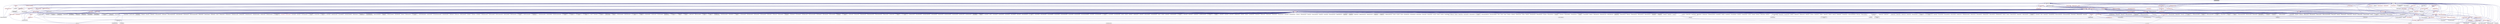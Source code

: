 digraph "basic_function.hpp"
{
  edge [fontname="Helvetica",fontsize="10",labelfontname="Helvetica",labelfontsize="10"];
  node [fontname="Helvetica",fontsize="10",shape=record];
  Node51 [label="basic_function.hpp",height=0.2,width=0.4,color="black", fillcolor="grey75", style="filled", fontcolor="black"];
  Node51 -> Node52 [dir="back",color="midnightblue",fontsize="10",style="solid",fontname="Helvetica"];
  Node52 [label="function.hpp",height=0.2,width=0.4,color="black", fillcolor="white", style="filled",URL="$d7/d7c/function_8hpp.html"];
  Node52 -> Node53 [dir="back",color="midnightblue",fontsize="10",style="solid",fontname="Helvetica"];
  Node53 [label="write_functions.hpp",height=0.2,width=0.4,color="black", fillcolor="white", style="filled",URL="$dd/dad/write__functions_8hpp.html"];
  Node53 -> Node54 [dir="back",color="midnightblue",fontsize="10",style="solid",fontname="Helvetica"];
  Node54 [label="buffer.hpp",height=0.2,width=0.4,color="red", fillcolor="white", style="filled",URL="$da/d1d/buffer_8hpp.html"];
  Node54 -> Node56 [dir="back",color="midnightblue",fontsize="10",style="solid",fontname="Helvetica"];
  Node56 [label="output_stream.hpp",height=0.2,width=0.4,color="red", fillcolor="white", style="filled",URL="$d6/db5/output__stream_8hpp.html"];
  Node56 -> Node170 [dir="back",color="midnightblue",fontsize="10",style="solid",fontname="Helvetica"];
  Node170 [label="component_module.cpp",height=0.2,width=0.4,color="black", fillcolor="white", style="filled",URL="$da/d41/iostreams_2component__module_8cpp.html"];
  Node53 -> Node56 [dir="back",color="midnightblue",fontsize="10",style="solid",fontname="Helvetica"];
  Node52 -> Node175 [dir="back",color="midnightblue",fontsize="10",style="solid",fontname="Helvetica"];
  Node175 [label="hpx_fwd.hpp",height=0.2,width=0.4,color="black", fillcolor="white", style="filled",URL="$d5/d46/hpx__fwd_8hpp.html"];
  Node52 -> Node176 [dir="back",color="midnightblue",fontsize="10",style="solid",fontname="Helvetica"];
  Node176 [label="hpx_init.hpp",height=0.2,width=0.4,color="red", fillcolor="white", style="filled",URL="$d5/df5/hpx__init_8hpp.html"];
  Node176 -> Node177 [dir="back",color="midnightblue",fontsize="10",style="solid",fontname="Helvetica"];
  Node177 [label="1d_stencil_1.cpp",height=0.2,width=0.4,color="black", fillcolor="white", style="filled",URL="$d2/db1/1d__stencil__1_8cpp.html"];
  Node176 -> Node178 [dir="back",color="midnightblue",fontsize="10",style="solid",fontname="Helvetica"];
  Node178 [label="1d_stencil_2.cpp",height=0.2,width=0.4,color="black", fillcolor="white", style="filled",URL="$d3/dd1/1d__stencil__2_8cpp.html"];
  Node176 -> Node179 [dir="back",color="midnightblue",fontsize="10",style="solid",fontname="Helvetica"];
  Node179 [label="1d_stencil_3.cpp",height=0.2,width=0.4,color="black", fillcolor="white", style="filled",URL="$db/d19/1d__stencil__3_8cpp.html"];
  Node176 -> Node180 [dir="back",color="midnightblue",fontsize="10",style="solid",fontname="Helvetica"];
  Node180 [label="1d_stencil_4.cpp",height=0.2,width=0.4,color="black", fillcolor="white", style="filled",URL="$d1/d7d/1d__stencil__4_8cpp.html"];
  Node176 -> Node181 [dir="back",color="midnightblue",fontsize="10",style="solid",fontname="Helvetica"];
  Node181 [label="1d_stencil_4_parallel.cpp",height=0.2,width=0.4,color="black", fillcolor="white", style="filled",URL="$d6/d05/1d__stencil__4__parallel_8cpp.html"];
  Node176 -> Node182 [dir="back",color="midnightblue",fontsize="10",style="solid",fontname="Helvetica"];
  Node182 [label="1d_stencil_4_repart.cpp",height=0.2,width=0.4,color="black", fillcolor="white", style="filled",URL="$d0/d6b/1d__stencil__4__repart_8cpp.html"];
  Node176 -> Node183 [dir="back",color="midnightblue",fontsize="10",style="solid",fontname="Helvetica"];
  Node183 [label="1d_stencil_4_throttle.cpp",height=0.2,width=0.4,color="black", fillcolor="white", style="filled",URL="$d6/de5/1d__stencil__4__throttle_8cpp.html"];
  Node176 -> Node184 [dir="back",color="midnightblue",fontsize="10",style="solid",fontname="Helvetica"];
  Node184 [label="1d_stencil_5.cpp",height=0.2,width=0.4,color="black", fillcolor="white", style="filled",URL="$d7/d2a/1d__stencil__5_8cpp.html"];
  Node176 -> Node185 [dir="back",color="midnightblue",fontsize="10",style="solid",fontname="Helvetica"];
  Node185 [label="1d_stencil_6.cpp",height=0.2,width=0.4,color="black", fillcolor="white", style="filled",URL="$db/de7/1d__stencil__6_8cpp.html"];
  Node176 -> Node186 [dir="back",color="midnightblue",fontsize="10",style="solid",fontname="Helvetica"];
  Node186 [label="1d_stencil_7.cpp",height=0.2,width=0.4,color="black", fillcolor="white", style="filled",URL="$d4/d5a/1d__stencil__7_8cpp.html"];
  Node176 -> Node187 [dir="back",color="midnightblue",fontsize="10",style="solid",fontname="Helvetica"];
  Node187 [label="1d_stencil_8.cpp",height=0.2,width=0.4,color="black", fillcolor="white", style="filled",URL="$df/de0/1d__stencil__8_8cpp.html"];
  Node176 -> Node188 [dir="back",color="midnightblue",fontsize="10",style="solid",fontname="Helvetica"];
  Node188 [label="accumulator_client.cpp",height=0.2,width=0.4,color="black", fillcolor="white", style="filled",URL="$d7/dd0/accumulator__client_8cpp.html"];
  Node176 -> Node189 [dir="back",color="midnightblue",fontsize="10",style="solid",fontname="Helvetica"];
  Node189 [label="template_accumulator\l_client.cpp",height=0.2,width=0.4,color="black", fillcolor="white", style="filled",URL="$df/d93/template__accumulator__client_8cpp.html"];
  Node176 -> Node190 [dir="back",color="midnightblue",fontsize="10",style="solid",fontname="Helvetica"];
  Node190 [label="template_function_accumulator\l_client.cpp",height=0.2,width=0.4,color="black", fillcolor="white", style="filled",URL="$d0/dc6/template__function__accumulator__client_8cpp.html"];
  Node176 -> Node191 [dir="back",color="midnightblue",fontsize="10",style="solid",fontname="Helvetica"];
  Node191 [label="ag_client.cpp",height=0.2,width=0.4,color="black", fillcolor="white", style="filled",URL="$d4/d5d/ag__client_8cpp.html"];
  Node176 -> Node192 [dir="back",color="midnightblue",fontsize="10",style="solid",fontname="Helvetica"];
  Node192 [label="apex_balance.cpp",height=0.2,width=0.4,color="black", fillcolor="white", style="filled",URL="$d4/d8e/apex__balance_8cpp.html"];
  Node176 -> Node193 [dir="back",color="midnightblue",fontsize="10",style="solid",fontname="Helvetica"];
  Node193 [label="apex_fibonacci.cpp",height=0.2,width=0.4,color="black", fillcolor="white", style="filled",URL="$de/de1/apex__fibonacci_8cpp.html"];
  Node176 -> Node194 [dir="back",color="midnightblue",fontsize="10",style="solid",fontname="Helvetica"];
  Node194 [label="apex_policy_engine\l_active_thread_count.cpp",height=0.2,width=0.4,color="black", fillcolor="white", style="filled",URL="$d5/d01/apex__policy__engine__active__thread__count_8cpp.html"];
  Node176 -> Node195 [dir="back",color="midnightblue",fontsize="10",style="solid",fontname="Helvetica"];
  Node195 [label="apex_policy_engine\l_events.cpp",height=0.2,width=0.4,color="black", fillcolor="white", style="filled",URL="$df/d0f/apex__policy__engine__events_8cpp.html"];
  Node176 -> Node196 [dir="back",color="midnightblue",fontsize="10",style="solid",fontname="Helvetica"];
  Node196 [label="apex_policy_engine\l_periodic.cpp",height=0.2,width=0.4,color="black", fillcolor="white", style="filled",URL="$d5/d7b/apex__policy__engine__periodic_8cpp.html"];
  Node176 -> Node62 [dir="back",color="midnightblue",fontsize="10",style="solid",fontname="Helvetica"];
  Node62 [label="async_io_action.cpp",height=0.2,width=0.4,color="black", fillcolor="white", style="filled",URL="$d3/df5/async__io__action_8cpp.html"];
  Node176 -> Node63 [dir="back",color="midnightblue",fontsize="10",style="solid",fontname="Helvetica"];
  Node63 [label="async_io_external.cpp",height=0.2,width=0.4,color="black", fillcolor="white", style="filled",URL="$da/d9a/async__io__external_8cpp.html"];
  Node176 -> Node64 [dir="back",color="midnightblue",fontsize="10",style="solid",fontname="Helvetica"];
  Node64 [label="async_io_low_level.cpp",height=0.2,width=0.4,color="black", fillcolor="white", style="filled",URL="$dc/d10/async__io__low__level_8cpp.html"];
  Node176 -> Node65 [dir="back",color="midnightblue",fontsize="10",style="solid",fontname="Helvetica"];
  Node65 [label="async_io_simple.cpp",height=0.2,width=0.4,color="black", fillcolor="white", style="filled",URL="$da/db7/async__io__simple_8cpp.html"];
  Node176 -> Node197 [dir="back",color="midnightblue",fontsize="10",style="solid",fontname="Helvetica"];
  Node197 [label="hpx_thread_phase.cpp",height=0.2,width=0.4,color="black", fillcolor="white", style="filled",URL="$d5/dca/hpx__thread__phase_8cpp.html"];
  Node176 -> Node66 [dir="back",color="midnightblue",fontsize="10",style="solid",fontname="Helvetica"];
  Node66 [label="os_thread_num.cpp",height=0.2,width=0.4,color="black", fillcolor="white", style="filled",URL="$d2/dfb/os__thread__num_8cpp.html"];
  Node176 -> Node198 [dir="back",color="midnightblue",fontsize="10",style="solid",fontname="Helvetica"];
  Node198 [label="cancelable_action_client.cpp",height=0.2,width=0.4,color="black", fillcolor="white", style="filled",URL="$d1/db8/cancelable__action__client_8cpp.html"];
  Node176 -> Node199 [dir="back",color="midnightblue",fontsize="10",style="solid",fontname="Helvetica"];
  Node199 [label="cublas_matmul.cpp",height=0.2,width=0.4,color="black", fillcolor="white", style="filled",URL="$dd/d84/cublas__matmul_8cpp.html"];
  Node176 -> Node67 [dir="back",color="midnightblue",fontsize="10",style="solid",fontname="Helvetica"];
  Node67 [label="rnd_future_reduce.cpp",height=0.2,width=0.4,color="black", fillcolor="white", style="filled",URL="$d1/db5/rnd__future__reduce_8cpp.html"];
  Node176 -> Node200 [dir="back",color="midnightblue",fontsize="10",style="solid",fontname="Helvetica"];
  Node200 [label="heartbeat.cpp",height=0.2,width=0.4,color="black", fillcolor="white", style="filled",URL="$d8/d98/heartbeat_8cpp.html"];
  Node176 -> Node68 [dir="back",color="midnightblue",fontsize="10",style="solid",fontname="Helvetica"];
  Node68 [label="heartbeat_console.cpp",height=0.2,width=0.4,color="black", fillcolor="white", style="filled",URL="$da/de8/heartbeat__console_8cpp.html"];
  Node176 -> Node201 [dir="back",color="midnightblue",fontsize="10",style="solid",fontname="Helvetica"];
  Node201 [label="hello_world_client.cpp",height=0.2,width=0.4,color="black", fillcolor="white", style="filled",URL="$d5/da6/hello__world__client_8cpp.html"];
  Node176 -> Node202 [dir="back",color="midnightblue",fontsize="10",style="solid",fontname="Helvetica"];
  Node202 [label="interpolate1d_client.cpp",height=0.2,width=0.4,color="black", fillcolor="white", style="filled",URL="$d4/da6/interpolate1d__client_8cpp.html"];
  Node176 -> Node70 [dir="back",color="midnightblue",fontsize="10",style="solid",fontname="Helvetica"];
  Node70 [label="jacobi.cpp",height=0.2,width=0.4,color="black", fillcolor="white", style="filled",URL="$d2/d27/jacobi_8cpp.html"];
  Node176 -> Node203 [dir="back",color="midnightblue",fontsize="10",style="solid",fontname="Helvetica"];
  Node203 [label="jacobi.cpp",height=0.2,width=0.4,color="black", fillcolor="white", style="filled",URL="$d3/d44/smp_2jacobi_8cpp.html"];
  Node176 -> Node204 [dir="back",color="midnightblue",fontsize="10",style="solid",fontname="Helvetica"];
  Node204 [label="jacobi_nonuniform.cpp",height=0.2,width=0.4,color="black", fillcolor="white", style="filled",URL="$dd/ddc/jacobi__nonuniform_8cpp.html"];
  Node176 -> Node205 [dir="back",color="midnightblue",fontsize="10",style="solid",fontname="Helvetica"];
  Node205 [label="nqueen_client.cpp",height=0.2,width=0.4,color="black", fillcolor="white", style="filled",URL="$d3/d5e/nqueen__client_8cpp.html"];
  Node176 -> Node78 [dir="back",color="midnightblue",fontsize="10",style="solid",fontname="Helvetica"];
  Node78 [label="access_counter_set.cpp",height=0.2,width=0.4,color="black", fillcolor="white", style="filled",URL="$dc/d52/access__counter__set_8cpp.html"];
  Node176 -> Node206 [dir="back",color="midnightblue",fontsize="10",style="solid",fontname="Helvetica"];
  Node206 [label="simplest_performance\l_counter.cpp",height=0.2,width=0.4,color="black", fillcolor="white", style="filled",URL="$d4/d4e/simplest__performance__counter_8cpp.html"];
  Node176 -> Node207 [dir="back",color="midnightblue",fontsize="10",style="solid",fontname="Helvetica"];
  Node207 [label="sine_client.cpp",height=0.2,width=0.4,color="black", fillcolor="white", style="filled",URL="$db/d62/sine__client_8cpp.html"];
  Node176 -> Node208 [dir="back",color="midnightblue",fontsize="10",style="solid",fontname="Helvetica"];
  Node208 [label="qt.cpp",height=0.2,width=0.4,color="black", fillcolor="white", style="filled",URL="$df/d90/qt_8cpp.html"];
  Node176 -> Node209 [dir="back",color="midnightblue",fontsize="10",style="solid",fontname="Helvetica"];
  Node209 [label="queue_client.cpp",height=0.2,width=0.4,color="black", fillcolor="white", style="filled",URL="$d7/d96/queue__client_8cpp.html"];
  Node176 -> Node79 [dir="back",color="midnightblue",fontsize="10",style="solid",fontname="Helvetica"];
  Node79 [label="1d_wave_equation.cpp",height=0.2,width=0.4,color="black", fillcolor="white", style="filled",URL="$da/dab/1d__wave__equation_8cpp.html"];
  Node176 -> Node80 [dir="back",color="midnightblue",fontsize="10",style="solid",fontname="Helvetica"];
  Node80 [label="allow_unknown_options.cpp",height=0.2,width=0.4,color="black", fillcolor="white", style="filled",URL="$d9/dc9/allow__unknown__options_8cpp.html"];
  Node176 -> Node81 [dir="back",color="midnightblue",fontsize="10",style="solid",fontname="Helvetica"];
  Node81 [label="command_line_handling.cpp",height=0.2,width=0.4,color="black", fillcolor="white", style="filled",URL="$d4/d05/examples_2quickstart_2command__line__handling_8cpp.html"];
  Node176 -> Node210 [dir="back",color="midnightblue",fontsize="10",style="solid",fontname="Helvetica"];
  Node210 [label="composable_guard.cpp",height=0.2,width=0.4,color="black", fillcolor="white", style="filled",URL="$d3/d68/examples_2quickstart_2composable__guard_8cpp.html"];
  Node176 -> Node88 [dir="back",color="midnightblue",fontsize="10",style="solid",fontname="Helvetica"];
  Node88 [label="error_handling.cpp",height=0.2,width=0.4,color="black", fillcolor="white", style="filled",URL="$d9/d96/error__handling_8cpp.html"];
  Node176 -> Node211 [dir="back",color="midnightblue",fontsize="10",style="solid",fontname="Helvetica"];
  Node211 [label="factorial.cpp",height=0.2,width=0.4,color="black", fillcolor="white", style="filled",URL="$d9/d00/factorial_8cpp.html"];
  Node176 -> Node212 [dir="back",color="midnightblue",fontsize="10",style="solid",fontname="Helvetica"];
  Node212 [label="fibonacci.cpp",height=0.2,width=0.4,color="black", fillcolor="white", style="filled",URL="$d9/d89/fibonacci_8cpp.html"];
  Node176 -> Node213 [dir="back",color="midnightblue",fontsize="10",style="solid",fontname="Helvetica"];
  Node213 [label="fibonacci_await.cpp",height=0.2,width=0.4,color="black", fillcolor="white", style="filled",URL="$dc/d1c/fibonacci__await_8cpp.html"];
  Node176 -> Node214 [dir="back",color="midnightblue",fontsize="10",style="solid",fontname="Helvetica"];
  Node214 [label="fibonacci_dataflow.cpp",height=0.2,width=0.4,color="black", fillcolor="white", style="filled",URL="$df/d3d/fibonacci__dataflow_8cpp.html"];
  Node176 -> Node215 [dir="back",color="midnightblue",fontsize="10",style="solid",fontname="Helvetica"];
  Node215 [label="fibonacci_futures.cpp",height=0.2,width=0.4,color="black", fillcolor="white", style="filled",URL="$d6/de3/fibonacci__futures_8cpp.html"];
  Node176 -> Node216 [dir="back",color="midnightblue",fontsize="10",style="solid",fontname="Helvetica"];
  Node216 [label="fibonacci_futures_distributed.cpp",height=0.2,width=0.4,color="black", fillcolor="white", style="filled",URL="$d1/dc9/fibonacci__futures__distributed_8cpp.html"];
  Node176 -> Node217 [dir="back",color="midnightblue",fontsize="10",style="solid",fontname="Helvetica"];
  Node217 [label="fibonacci_one.cpp",height=0.2,width=0.4,color="black", fillcolor="white", style="filled",URL="$d8/d78/fibonacci__one_8cpp.html"];
  Node176 -> Node90 [dir="back",color="midnightblue",fontsize="10",style="solid",fontname="Helvetica"];
  Node90 [label="fractals.cpp",height=0.2,width=0.4,color="black", fillcolor="white", style="filled",URL="$d8/d58/fractals_8cpp.html"];
  Node176 -> Node91 [dir="back",color="midnightblue",fontsize="10",style="solid",fontname="Helvetica"];
  Node91 [label="fractals_executor.cpp",height=0.2,width=0.4,color="black", fillcolor="white", style="filled",URL="$d9/da9/fractals__executor_8cpp.html"];
  Node176 -> Node218 [dir="back",color="midnightblue",fontsize="10",style="solid",fontname="Helvetica"];
  Node218 [label="fractals_struct.cpp",height=0.2,width=0.4,color="black", fillcolor="white", style="filled",URL="$d8/d2f/fractals__struct_8cpp.html"];
  Node176 -> Node219 [dir="back",color="midnightblue",fontsize="10",style="solid",fontname="Helvetica"];
  Node219 [label="interest_calculator.cpp",height=0.2,width=0.4,color="black", fillcolor="white", style="filled",URL="$d2/d86/interest__calculator_8cpp.html"];
  Node176 -> Node220 [dir="back",color="midnightblue",fontsize="10",style="solid",fontname="Helvetica"];
  Node220 [label="latch_local.cpp",height=0.2,width=0.4,color="black", fillcolor="white", style="filled",URL="$dd/dd3/latch__local_8cpp.html"];
  Node176 -> Node221 [dir="back",color="midnightblue",fontsize="10",style="solid",fontname="Helvetica"];
  Node221 [label="latch_remote.cpp",height=0.2,width=0.4,color="black", fillcolor="white", style="filled",URL="$df/d59/latch__remote_8cpp.html"];
  Node176 -> Node222 [dir="back",color="midnightblue",fontsize="10",style="solid",fontname="Helvetica"];
  Node222 [label="non_atomic_rma.cpp",height=0.2,width=0.4,color="black", fillcolor="white", style="filled",URL="$d7/d8b/non__atomic__rma_8cpp.html"];
  Node176 -> Node223 [dir="back",color="midnightblue",fontsize="10",style="solid",fontname="Helvetica"];
  Node223 [label="partitioned_vector\l_spmd_foreach.cpp",height=0.2,width=0.4,color="black", fillcolor="white", style="filled",URL="$db/d7c/partitioned__vector__spmd__foreach_8cpp.html"];
  Node176 -> Node95 [dir="back",color="midnightblue",fontsize="10",style="solid",fontname="Helvetica"];
  Node95 [label="pingpong.cpp",height=0.2,width=0.4,color="black", fillcolor="white", style="filled",URL="$dd/d4d/pingpong_8cpp.html"];
  Node176 -> Node224 [dir="back",color="midnightblue",fontsize="10",style="solid",fontname="Helvetica"];
  Node224 [label="quicksort.cpp",height=0.2,width=0.4,color="black", fillcolor="white", style="filled",URL="$d3/d1e/quicksort_8cpp.html"];
  Node176 -> Node225 [dir="back",color="midnightblue",fontsize="10",style="solid",fontname="Helvetica"];
  Node225 [label="safe_object.cpp",height=0.2,width=0.4,color="black", fillcolor="white", style="filled",URL="$dd/d52/safe__object_8cpp.html"];
  Node176 -> Node97 [dir="back",color="midnightblue",fontsize="10",style="solid",fontname="Helvetica"];
  Node97 [label="sierpinski.cpp",height=0.2,width=0.4,color="black", fillcolor="white", style="filled",URL="$d3/d7e/sierpinski_8cpp.html"];
  Node176 -> Node100 [dir="back",color="midnightblue",fontsize="10",style="solid",fontname="Helvetica"];
  Node100 [label="sort_by_key_demo.cpp",height=0.2,width=0.4,color="black", fillcolor="white", style="filled",URL="$da/d20/sort__by__key__demo_8cpp.html"];
  Node176 -> Node101 [dir="back",color="midnightblue",fontsize="10",style="solid",fontname="Helvetica"];
  Node101 [label="timed_futures.cpp",height=0.2,width=0.4,color="black", fillcolor="white", style="filled",URL="$d6/d8d/timed__futures_8cpp.html"];
  Node176 -> Node226 [dir="back",color="midnightblue",fontsize="10",style="solid",fontname="Helvetica"];
  Node226 [label="timed_wake.cpp",height=0.2,width=0.4,color="black", fillcolor="white", style="filled",URL="$d8/df9/timed__wake_8cpp.html"];
  Node176 -> Node102 [dir="back",color="midnightblue",fontsize="10",style="solid",fontname="Helvetica"];
  Node102 [label="vector_counting_dotproduct.cpp",height=0.2,width=0.4,color="black", fillcolor="white", style="filled",URL="$df/de9/vector__counting__dotproduct_8cpp.html"];
  Node176 -> Node103 [dir="back",color="midnightblue",fontsize="10",style="solid",fontname="Helvetica"];
  Node103 [label="vector_zip_dotproduct.cpp",height=0.2,width=0.4,color="black", fillcolor="white", style="filled",URL="$dc/d18/vector__zip__dotproduct_8cpp.html"];
  Node176 -> Node227 [dir="back",color="midnightblue",fontsize="10",style="solid",fontname="Helvetica"];
  Node227 [label="wait_composition.cpp",height=0.2,width=0.4,color="black", fillcolor="white", style="filled",URL="$d6/d13/wait__composition_8cpp.html"];
  Node176 -> Node228 [dir="back",color="midnightblue",fontsize="10",style="solid",fontname="Helvetica"];
  Node228 [label="random_mem_access_client.cpp",height=0.2,width=0.4,color="black", fillcolor="white", style="filled",URL="$df/d1b/random__mem__access__client_8cpp.html"];
  Node176 -> Node104 [dir="back",color="midnightblue",fontsize="10",style="solid",fontname="Helvetica"];
  Node104 [label="oversubscribing_resource\l_partitioner.cpp",height=0.2,width=0.4,color="black", fillcolor="white", style="filled",URL="$dd/dee/oversubscribing__resource__partitioner_8cpp.html"];
  Node176 -> Node105 [dir="back",color="midnightblue",fontsize="10",style="solid",fontname="Helvetica"];
  Node105 [label="simple_resource_partitioner.cpp",height=0.2,width=0.4,color="black", fillcolor="white", style="filled",URL="$d5/df9/simple__resource__partitioner_8cpp.html"];
  Node176 -> Node229 [dir="back",color="midnightblue",fontsize="10",style="solid",fontname="Helvetica"];
  Node229 [label="sheneos_client.cpp",height=0.2,width=0.4,color="black", fillcolor="white", style="filled",URL="$d5/da5/sheneos__client_8cpp.html"];
  Node176 -> Node230 [dir="back",color="midnightblue",fontsize="10",style="solid",fontname="Helvetica"];
  Node230 [label="sheneos_compare.cpp",height=0.2,width=0.4,color="black", fillcolor="white", style="filled",URL="$dc/d11/sheneos__compare_8cpp.html"];
  Node176 -> Node231 [dir="back",color="midnightblue",fontsize="10",style="solid",fontname="Helvetica"];
  Node231 [label="sheneos_test.cpp",height=0.2,width=0.4,color="black", fillcolor="white", style="filled",URL="$d4/d6e/sheneos__test_8cpp.html"];
  Node176 -> Node232 [dir="back",color="midnightblue",fontsize="10",style="solid",fontname="Helvetica"];
  Node232 [label="spell_check_file.cpp",height=0.2,width=0.4,color="black", fillcolor="white", style="filled",URL="$df/df7/spell__check__file_8cpp.html"];
  Node176 -> Node233 [dir="back",color="midnightblue",fontsize="10",style="solid",fontname="Helvetica"];
  Node233 [label="spell_check_simple.cpp",height=0.2,width=0.4,color="black", fillcolor="white", style="filled",URL="$dd/d54/spell__check__simple_8cpp.html"];
  Node176 -> Node234 [dir="back",color="midnightblue",fontsize="10",style="solid",fontname="Helvetica"];
  Node234 [label="spin.cpp",height=0.2,width=0.4,color="black", fillcolor="white", style="filled",URL="$d7/df2/spin_8cpp.html"];
  Node176 -> Node235 [dir="back",color="midnightblue",fontsize="10",style="solid",fontname="Helvetica"];
  Node235 [label="throttle_client.cpp",height=0.2,width=0.4,color="black", fillcolor="white", style="filled",URL="$d0/db7/throttle__client_8cpp.html"];
  Node176 -> Node236 [dir="back",color="midnightblue",fontsize="10",style="solid",fontname="Helvetica"];
  Node236 [label="transpose_await.cpp",height=0.2,width=0.4,color="black", fillcolor="white", style="filled",URL="$de/d68/transpose__await_8cpp.html"];
  Node176 -> Node237 [dir="back",color="midnightblue",fontsize="10",style="solid",fontname="Helvetica"];
  Node237 [label="transpose_block.cpp",height=0.2,width=0.4,color="black", fillcolor="white", style="filled",URL="$d0/de1/transpose__block_8cpp.html"];
  Node176 -> Node238 [dir="back",color="midnightblue",fontsize="10",style="solid",fontname="Helvetica"];
  Node238 [label="transpose_block_numa.cpp",height=0.2,width=0.4,color="black", fillcolor="white", style="filled",URL="$dd/d3b/transpose__block__numa_8cpp.html"];
  Node176 -> Node239 [dir="back",color="midnightblue",fontsize="10",style="solid",fontname="Helvetica"];
  Node239 [label="transpose_serial.cpp",height=0.2,width=0.4,color="black", fillcolor="white", style="filled",URL="$db/d74/transpose__serial_8cpp.html"];
  Node176 -> Node240 [dir="back",color="midnightblue",fontsize="10",style="solid",fontname="Helvetica"];
  Node240 [label="transpose_serial_block.cpp",height=0.2,width=0.4,color="black", fillcolor="white", style="filled",URL="$d8/daa/transpose__serial__block_8cpp.html"];
  Node176 -> Node241 [dir="back",color="midnightblue",fontsize="10",style="solid",fontname="Helvetica"];
  Node241 [label="transpose_serial_vector.cpp",height=0.2,width=0.4,color="black", fillcolor="white", style="filled",URL="$d4/d04/transpose__serial__vector_8cpp.html"];
  Node176 -> Node242 [dir="back",color="midnightblue",fontsize="10",style="solid",fontname="Helvetica"];
  Node242 [label="transpose_smp.cpp",height=0.2,width=0.4,color="black", fillcolor="white", style="filled",URL="$d2/d99/transpose__smp_8cpp.html"];
  Node176 -> Node243 [dir="back",color="midnightblue",fontsize="10",style="solid",fontname="Helvetica"];
  Node243 [label="transpose_smp_block.cpp",height=0.2,width=0.4,color="black", fillcolor="white", style="filled",URL="$da/d4d/transpose__smp__block_8cpp.html"];
  Node176 -> Node107 [dir="back",color="midnightblue",fontsize="10",style="solid",fontname="Helvetica"];
  Node107 [label="simple_central_tuplespace\l_client.cpp",height=0.2,width=0.4,color="black", fillcolor="white", style="filled",URL="$d1/d7b/simple__central__tuplespace__client_8cpp.html"];
  Node176 -> Node244 [dir="back",color="midnightblue",fontsize="10",style="solid",fontname="Helvetica"];
  Node244 [label="hpx_init_impl.hpp",height=0.2,width=0.4,color="black", fillcolor="white", style="filled",URL="$d3/d6b/hpx__init__impl_8hpp.html"];
  Node244 -> Node176 [dir="back",color="midnightblue",fontsize="10",style="solid",fontname="Helvetica"];
  Node176 -> Node245 [dir="back",color="midnightblue",fontsize="10",style="solid",fontname="Helvetica"];
  Node245 [label="hpx_main.hpp",height=0.2,width=0.4,color="red", fillcolor="white", style="filled",URL="$df/d16/hpx__main_8hpp.html"];
  Node176 -> Node367 [dir="back",color="midnightblue",fontsize="10",style="solid",fontname="Helvetica"];
  Node367 [label="hpx_main_impl.hpp",height=0.2,width=0.4,color="red", fillcolor="white", style="filled",URL="$dc/dd2/hpx__main__impl_8hpp.html"];
  Node176 -> Node369 [dir="back",color="midnightblue",fontsize="10",style="solid",fontname="Helvetica"];
  Node369 [label="command_line_handling.hpp",height=0.2,width=0.4,color="red", fillcolor="white", style="filled",URL="$dc/dbc/command__line__handling_8hpp.html"];
  Node369 -> Node861 [dir="back",color="midnightblue",fontsize="10",style="solid",fontname="Helvetica"];
  Node861 [label="hpx_init.cpp",height=0.2,width=0.4,color="black", fillcolor="white", style="filled",URL="$d6/dfa/hpx__init_8cpp.html"];
  Node176 -> Node439 [dir="back",color="midnightblue",fontsize="10",style="solid",fontname="Helvetica"];
  Node439 [label="hpx_runtime.cpp",height=0.2,width=0.4,color="black", fillcolor="white", style="filled",URL="$d7/d1e/hpx__runtime_8cpp.html"];
  Node176 -> Node861 [dir="back",color="midnightblue",fontsize="10",style="solid",fontname="Helvetica"];
  Node176 -> Node892 [dir="back",color="midnightblue",fontsize="10",style="solid",fontname="Helvetica"];
  Node892 [label="hpx_main.cpp",height=0.2,width=0.4,color="black", fillcolor="white", style="filled",URL="$d3/d07/hpx__main_8cpp.html"];
  Node176 -> Node893 [dir="back",color="midnightblue",fontsize="10",style="solid",fontname="Helvetica"];
  Node893 [label="hpx_main_argc_argv.cpp",height=0.2,width=0.4,color="black", fillcolor="white", style="filled",URL="$d3/df2/hpx__main__argc__argv_8cpp.html"];
  Node176 -> Node894 [dir="back",color="midnightblue",fontsize="10",style="solid",fontname="Helvetica"];
  Node894 [label="hpx_main_variables\l_map.cpp",height=0.2,width=0.4,color="black", fillcolor="white", style="filled",URL="$d5/d75/hpx__main__variables__map_8cpp.html"];
  Node176 -> Node895 [dir="back",color="midnightblue",fontsize="10",style="solid",fontname="Helvetica"];
  Node895 [label="hpx_user_main.cpp",height=0.2,width=0.4,color="black", fillcolor="white", style="filled",URL="$d2/d68/hpx__user__main_8cpp.html"];
  Node176 -> Node896 [dir="back",color="midnightblue",fontsize="10",style="solid",fontname="Helvetica"];
  Node896 [label="hpx_user_main_argc\l_argv.cpp",height=0.2,width=0.4,color="black", fillcolor="white", style="filled",URL="$d2/d71/hpx__user__main__argc__argv_8cpp.html"];
  Node176 -> Node440 [dir="back",color="midnightblue",fontsize="10",style="solid",fontname="Helvetica"];
  Node440 [label="synchronize.cpp",height=0.2,width=0.4,color="black", fillcolor="white", style="filled",URL="$da/da2/synchronize_8cpp.html"];
  Node176 -> Node441 [dir="back",color="midnightblue",fontsize="10",style="solid",fontname="Helvetica"];
  Node441 [label="agas_cache_timings.cpp",height=0.2,width=0.4,color="black", fillcolor="white", style="filled",URL="$dd/d37/agas__cache__timings_8cpp.html"];
  Node176 -> Node442 [dir="back",color="midnightblue",fontsize="10",style="solid",fontname="Helvetica"];
  Node442 [label="async_overheads.cpp",height=0.2,width=0.4,color="black", fillcolor="white", style="filled",URL="$de/da6/async__overheads_8cpp.html"];
  Node176 -> Node443 [dir="back",color="midnightblue",fontsize="10",style="solid",fontname="Helvetica"];
  Node443 [label="coroutines_call_overhead.cpp",height=0.2,width=0.4,color="black", fillcolor="white", style="filled",URL="$da/d1e/coroutines__call__overhead_8cpp.html"];
  Node176 -> Node108 [dir="back",color="midnightblue",fontsize="10",style="solid",fontname="Helvetica"];
  Node108 [label="foreach_scaling.cpp",height=0.2,width=0.4,color="black", fillcolor="white", style="filled",URL="$d4/d94/foreach__scaling_8cpp.html"];
  Node176 -> Node109 [dir="back",color="midnightblue",fontsize="10",style="solid",fontname="Helvetica"];
  Node109 [label="future_overhead.cpp",height=0.2,width=0.4,color="black", fillcolor="white", style="filled",URL="$d3/d79/future__overhead_8cpp.html"];
  Node176 -> Node110 [dir="back",color="midnightblue",fontsize="10",style="solid",fontname="Helvetica"];
  Node110 [label="hpx_heterogeneous_timed\l_task_spawn.cpp",height=0.2,width=0.4,color="black", fillcolor="white", style="filled",URL="$dd/d27/hpx__heterogeneous__timed__task__spawn_8cpp.html"];
  Node176 -> Node111 [dir="back",color="midnightblue",fontsize="10",style="solid",fontname="Helvetica"];
  Node111 [label="hpx_homogeneous_timed\l_task_spawn_executors.cpp",height=0.2,width=0.4,color="black", fillcolor="white", style="filled",URL="$d1/d3b/hpx__homogeneous__timed__task__spawn__executors_8cpp.html"];
  Node176 -> Node445 [dir="back",color="midnightblue",fontsize="10",style="solid",fontname="Helvetica"];
  Node445 [label="htts2_hpx.cpp",height=0.2,width=0.4,color="black", fillcolor="white", style="filled",URL="$d2/daf/htts2__hpx_8cpp.html"];
  Node176 -> Node112 [dir="back",color="midnightblue",fontsize="10",style="solid",fontname="Helvetica"];
  Node112 [label="parent_vs_child_stealing.cpp",height=0.2,width=0.4,color="black", fillcolor="white", style="filled",URL="$d2/d07/parent__vs__child__stealing_8cpp.html"];
  Node176 -> Node113 [dir="back",color="midnightblue",fontsize="10",style="solid",fontname="Helvetica"];
  Node113 [label="partitioned_vector\l_foreach.cpp",height=0.2,width=0.4,color="black", fillcolor="white", style="filled",URL="$df/d5f/partitioned__vector__foreach_8cpp.html"];
  Node176 -> Node114 [dir="back",color="midnightblue",fontsize="10",style="solid",fontname="Helvetica"];
  Node114 [label="serialization_overhead.cpp",height=0.2,width=0.4,color="black", fillcolor="white", style="filled",URL="$d3/df8/serialization__overhead_8cpp.html"];
  Node176 -> Node115 [dir="back",color="midnightblue",fontsize="10",style="solid",fontname="Helvetica"];
  Node115 [label="sizeof.cpp",height=0.2,width=0.4,color="black", fillcolor="white", style="filled",URL="$d3/d0f/sizeof_8cpp.html"];
  Node176 -> Node117 [dir="back",color="midnightblue",fontsize="10",style="solid",fontname="Helvetica"];
  Node117 [label="spinlock_overhead1.cpp",height=0.2,width=0.4,color="black", fillcolor="white", style="filled",URL="$d0/d32/spinlock__overhead1_8cpp.html"];
  Node176 -> Node118 [dir="back",color="midnightblue",fontsize="10",style="solid",fontname="Helvetica"];
  Node118 [label="spinlock_overhead2.cpp",height=0.2,width=0.4,color="black", fillcolor="white", style="filled",URL="$de/d55/spinlock__overhead2_8cpp.html"];
  Node176 -> Node119 [dir="back",color="midnightblue",fontsize="10",style="solid",fontname="Helvetica"];
  Node119 [label="stencil3_iterators.cpp",height=0.2,width=0.4,color="black", fillcolor="white", style="filled",URL="$db/d9e/stencil3__iterators_8cpp.html"];
  Node176 -> Node120 [dir="back",color="midnightblue",fontsize="10",style="solid",fontname="Helvetica"];
  Node120 [label="stream.cpp",height=0.2,width=0.4,color="black", fillcolor="white", style="filled",URL="$da/d5f/stream_8cpp.html"];
  Node176 -> Node446 [dir="back",color="midnightblue",fontsize="10",style="solid",fontname="Helvetica"];
  Node446 [label="timed_task_spawn.cpp",height=0.2,width=0.4,color="black", fillcolor="white", style="filled",URL="$df/de1/timed__task__spawn_8cpp.html"];
  Node176 -> Node121 [dir="back",color="midnightblue",fontsize="10",style="solid",fontname="Helvetica"];
  Node121 [label="transform_reduce_binary\l_scaling.cpp",height=0.2,width=0.4,color="black", fillcolor="white", style="filled",URL="$d1/dae/transform__reduce__binary__scaling_8cpp.html"];
  Node176 -> Node122 [dir="back",color="midnightblue",fontsize="10",style="solid",fontname="Helvetica"];
  Node122 [label="transform_reduce_scaling.cpp",height=0.2,width=0.4,color="black", fillcolor="white", style="filled",URL="$db/d2a/transform__reduce__scaling_8cpp.html"];
  Node176 -> Node123 [dir="back",color="midnightblue",fontsize="10",style="solid",fontname="Helvetica"];
  Node123 [label="wait_all_timings.cpp",height=0.2,width=0.4,color="black", fillcolor="white", style="filled",URL="$d5/da1/wait__all__timings_8cpp.html"];
  Node176 -> Node124 [dir="back",color="midnightblue",fontsize="10",style="solid",fontname="Helvetica"];
  Node124 [label="minmax_element_performance.cpp",height=0.2,width=0.4,color="black", fillcolor="white", style="filled",URL="$d9/d93/minmax__element__performance_8cpp.html"];
  Node176 -> Node447 [dir="back",color="midnightblue",fontsize="10",style="solid",fontname="Helvetica"];
  Node447 [label="barrier_performance.cpp",height=0.2,width=0.4,color="black", fillcolor="white", style="filled",URL="$d6/d6c/barrier__performance_8cpp.html"];
  Node176 -> Node172 [dir="back",color="midnightblue",fontsize="10",style="solid",fontname="Helvetica"];
  Node172 [label="network_storage.cpp",height=0.2,width=0.4,color="black", fillcolor="white", style="filled",URL="$db/daa/network__storage_8cpp.html"];
  Node176 -> Node173 [dir="back",color="midnightblue",fontsize="10",style="solid",fontname="Helvetica"];
  Node173 [label="simple_profiler.hpp",height=0.2,width=0.4,color="black", fillcolor="white", style="filled",URL="$d8/d02/simple__profiler_8hpp.html"];
  Node173 -> Node172 [dir="back",color="midnightblue",fontsize="10",style="solid",fontname="Helvetica"];
  Node176 -> Node897 [dir="back",color="midnightblue",fontsize="10",style="solid",fontname="Helvetica"];
  Node897 [label="osu_base.cpp",height=0.2,width=0.4,color="black", fillcolor="white", style="filled",URL="$d2/d45/osu__base_8cpp.html"];
  Node176 -> Node125 [dir="back",color="midnightblue",fontsize="10",style="solid",fontname="Helvetica"];
  Node125 [label="osu_bcast.cpp",height=0.2,width=0.4,color="black", fillcolor="white", style="filled",URL="$d3/dca/osu__bcast_8cpp.html"];
  Node176 -> Node130 [dir="back",color="midnightblue",fontsize="10",style="solid",fontname="Helvetica"];
  Node130 [label="osu_scatter.cpp",height=0.2,width=0.4,color="black", fillcolor="white", style="filled",URL="$d4/d4c/osu__scatter_8cpp.html"];
  Node176 -> Node131 [dir="back",color="midnightblue",fontsize="10",style="solid",fontname="Helvetica"];
  Node131 [label="pingpong_performance.cpp",height=0.2,width=0.4,color="black", fillcolor="white", style="filled",URL="$de/d03/pingpong__performance_8cpp.html"];
  Node176 -> Node448 [dir="back",color="midnightblue",fontsize="10",style="solid",fontname="Helvetica"];
  Node448 [label="benchmark_is_heap.cpp",height=0.2,width=0.4,color="black", fillcolor="white", style="filled",URL="$da/d4f/benchmark__is__heap_8cpp.html"];
  Node176 -> Node449 [dir="back",color="midnightblue",fontsize="10",style="solid",fontname="Helvetica"];
  Node449 [label="benchmark_is_heap_until.cpp",height=0.2,width=0.4,color="black", fillcolor="white", style="filled",URL="$dc/df5/benchmark__is__heap__until_8cpp.html"];
  Node176 -> Node450 [dir="back",color="midnightblue",fontsize="10",style="solid",fontname="Helvetica"];
  Node450 [label="benchmark_merge.cpp",height=0.2,width=0.4,color="black", fillcolor="white", style="filled",URL="$dd/d49/benchmark__merge_8cpp.html"];
  Node176 -> Node451 [dir="back",color="midnightblue",fontsize="10",style="solid",fontname="Helvetica"];
  Node451 [label="benchmark_partition.cpp",height=0.2,width=0.4,color="black", fillcolor="white", style="filled",URL="$d9/d88/benchmark__partition_8cpp.html"];
  Node176 -> Node452 [dir="back",color="midnightblue",fontsize="10",style="solid",fontname="Helvetica"];
  Node452 [label="benchmark_partition\l_copy.cpp",height=0.2,width=0.4,color="black", fillcolor="white", style="filled",URL="$d3/d0e/benchmark__partition__copy_8cpp.html"];
  Node176 -> Node453 [dir="back",color="midnightblue",fontsize="10",style="solid",fontname="Helvetica"];
  Node453 [label="benchmark_unique_copy.cpp",height=0.2,width=0.4,color="black", fillcolor="white", style="filled",URL="$d9/d53/benchmark__unique__copy_8cpp.html"];
  Node176 -> Node818 [dir="back",color="midnightblue",fontsize="10",style="solid",fontname="Helvetica"];
  Node818 [label="component_action_move\l_semantics.cpp",height=0.2,width=0.4,color="black", fillcolor="white", style="filled",URL="$d4/d20/component__action__move__semantics_8cpp.html"];
  Node176 -> Node898 [dir="back",color="midnightblue",fontsize="10",style="solid",fontname="Helvetica"];
  Node898 [label="make_continuation_1615.cpp",height=0.2,width=0.4,color="black", fillcolor="white", style="filled",URL="$d4/d2c/make__continuation__1615_8cpp.html"];
  Node176 -> Node899 [dir="back",color="midnightblue",fontsize="10",style="solid",fontname="Helvetica"];
  Node899 [label="plain_action_1550.cpp",height=0.2,width=0.4,color="black", fillcolor="white", style="filled",URL="$d0/dff/plain__action__1550_8cpp.html"];
  Node176 -> Node747 [dir="back",color="midnightblue",fontsize="10",style="solid",fontname="Helvetica"];
  Node747 [label="plain_action_move_semantics.cpp",height=0.2,width=0.4,color="black", fillcolor="white", style="filled",URL="$db/d0f/plain__action__move__semantics_8cpp.html"];
  Node176 -> Node456 [dir="back",color="midnightblue",fontsize="10",style="solid",fontname="Helvetica"];
  Node456 [label="duplicate_id_registration\l_1596.cpp",height=0.2,width=0.4,color="black", fillcolor="white", style="filled",URL="$db/d8d/duplicate__id__registration__1596_8cpp.html"];
  Node176 -> Node457 [dir="back",color="midnightblue",fontsize="10",style="solid",fontname="Helvetica"];
  Node457 [label="pass_by_value_id_type\l_action.cpp",height=0.2,width=0.4,color="black", fillcolor="white", style="filled",URL="$d0/de6/pass__by__value__id__type__action_8cpp.html"];
  Node176 -> Node458 [dir="back",color="midnightblue",fontsize="10",style="solid",fontname="Helvetica"];
  Node458 [label="register_with_basename\l_1804.cpp",height=0.2,width=0.4,color="black", fillcolor="white", style="filled",URL="$db/d95/register__with__basename__1804_8cpp.html"];
  Node176 -> Node459 [dir="back",color="midnightblue",fontsize="10",style="solid",fontname="Helvetica"];
  Node459 [label="send_gid_keep_component\l_1624.cpp",height=0.2,width=0.4,color="black", fillcolor="white", style="filled",URL="$d9/d49/send__gid__keep__component__1624_8cpp.html"];
  Node176 -> Node467 [dir="back",color="midnightblue",fontsize="10",style="solid",fontname="Helvetica"];
  Node467 [label="main.cc",height=0.2,width=0.4,color="black", fillcolor="white", style="filled",URL="$d9/d0f/main_8cc.html"];
  Node176 -> Node133 [dir="back",color="midnightblue",fontsize="10",style="solid",fontname="Helvetica"];
  Node133 [label="client_1950.cpp",height=0.2,width=0.4,color="black", fillcolor="white", style="filled",URL="$d0/d79/client__1950_8cpp.html"];
  Node176 -> Node469 [dir="back",color="midnightblue",fontsize="10",style="solid",fontname="Helvetica"];
  Node469 [label="commandline_options\l_1437.cpp",height=0.2,width=0.4,color="black", fillcolor="white", style="filled",URL="$d5/dbd/commandline__options__1437_8cpp.html"];
  Node176 -> Node823 [dir="back",color="midnightblue",fontsize="10",style="solid",fontname="Helvetica"];
  Node823 [label="create_n_components\l_2323.cpp",height=0.2,width=0.4,color="black", fillcolor="white", style="filled",URL="$d9/d8c/create__n__components__2323_8cpp.html"];
  Node176 -> Node824 [dir="back",color="midnightblue",fontsize="10",style="solid",fontname="Helvetica"];
  Node824 [label="create_remote_component\l_2334.cpp",height=0.2,width=0.4,color="black", fillcolor="white", style="filled",URL="$de/d8c/create__remote__component__2334_8cpp.html"];
  Node176 -> Node470 [dir="back",color="midnightblue",fontsize="10",style="solid",fontname="Helvetica"];
  Node470 [label="moveonly_constructor\l_arguments_1405.cpp",height=0.2,width=0.4,color="black", fillcolor="white", style="filled",URL="$d3/dcf/moveonly__constructor__arguments__1405_8cpp.html"];
  Node176 -> Node471 [dir="back",color="midnightblue",fontsize="10",style="solid",fontname="Helvetica"];
  Node471 [label="partitioned_vector\l_2201.cpp",height=0.2,width=0.4,color="black", fillcolor="white", style="filled",URL="$dc/d39/partitioned__vector__2201_8cpp.html"];
  Node176 -> Node825 [dir="back",color="midnightblue",fontsize="10",style="solid",fontname="Helvetica"];
  Node825 [label="returned_client_2150.cpp",height=0.2,width=0.4,color="black", fillcolor="white", style="filled",URL="$d6/d08/returned__client__2150_8cpp.html"];
  Node176 -> Node900 [dir="back",color="midnightblue",fontsize="10",style="solid",fontname="Helvetica"];
  Node900 [label="for_each_value_proxy.cpp",height=0.2,width=0.4,color="black", fillcolor="white", style="filled",URL="$d1/d78/for__each__value__proxy_8cpp.html"];
  Node176 -> Node472 [dir="back",color="midnightblue",fontsize="10",style="solid",fontname="Helvetica"];
  Node472 [label="dynamic_counters_loaded\l_1508.cpp",height=0.2,width=0.4,color="black", fillcolor="white", style="filled",URL="$db/d58/dynamic__counters__loaded__1508_8cpp.html"];
  Node176 -> Node473 [dir="back",color="midnightblue",fontsize="10",style="solid",fontname="Helvetica"];
  Node473 [label="id_type_ref_counting\l_1032.cpp",height=0.2,width=0.4,color="black", fillcolor="white", style="filled",URL="$d8/dfd/id__type__ref__counting__1032_8cpp.html"];
  Node176 -> Node134 [dir="back",color="midnightblue",fontsize="10",style="solid",fontname="Helvetica"];
  Node134 [label="lost_output_2236.cpp",height=0.2,width=0.4,color="black", fillcolor="white", style="filled",URL="$db/dd0/lost__output__2236_8cpp.html"];
  Node176 -> Node135 [dir="back",color="midnightblue",fontsize="10",style="solid",fontname="Helvetica"];
  Node135 [label="no_output_1173.cpp",height=0.2,width=0.4,color="black", fillcolor="white", style="filled",URL="$de/d67/no__output__1173_8cpp.html"];
  Node176 -> Node474 [dir="back",color="midnightblue",fontsize="10",style="solid",fontname="Helvetica"];
  Node474 [label="after_588.cpp",height=0.2,width=0.4,color="black", fillcolor="white", style="filled",URL="$dc/dc0/after__588_8cpp.html"];
  Node176 -> Node826 [dir="back",color="midnightblue",fontsize="10",style="solid",fontname="Helvetica"];
  Node826 [label="async_action_1813.cpp",height=0.2,width=0.4,color="black", fillcolor="white", style="filled",URL="$db/de6/async__action__1813_8cpp.html"];
  Node176 -> Node901 [dir="back",color="midnightblue",fontsize="10",style="solid",fontname="Helvetica"];
  Node901 [label="async_callback_non\l_deduced_context.cpp",height=0.2,width=0.4,color="black", fillcolor="white", style="filled",URL="$dc/dbb/async__callback__non__deduced__context_8cpp.html"];
  Node176 -> Node902 [dir="back",color="midnightblue",fontsize="10",style="solid",fontname="Helvetica"];
  Node902 [label="broadcast_unwrap_future\l_2885.cpp",height=0.2,width=0.4,color="black", fillcolor="white", style="filled",URL="$da/df6/broadcast__unwrap__future__2885_8cpp.html"];
  Node176 -> Node903 [dir="back",color="midnightblue",fontsize="10",style="solid",fontname="Helvetica"];
  Node903 [label="broadcast_wait_for\l_2822.cpp",height=0.2,width=0.4,color="black", fillcolor="white", style="filled",URL="$dd/de7/broadcast__wait__for__2822_8cpp.html"];
  Node176 -> Node475 [dir="back",color="midnightblue",fontsize="10",style="solid",fontname="Helvetica"];
  Node475 [label="channel_register_as\l_2722.cpp",height=0.2,width=0.4,color="black", fillcolor="white", style="filled",URL="$d4/d98/channel__register__as__2722_8cpp.html"];
  Node176 -> Node779 [dir="back",color="midnightblue",fontsize="10",style="solid",fontname="Helvetica"];
  Node779 [label="dataflow_791.cpp",height=0.2,width=0.4,color="black", fillcolor="white", style="filled",URL="$d6/da1/dataflow__791_8cpp.html"];
  Node176 -> Node476 [dir="back",color="midnightblue",fontsize="10",style="solid",fontname="Helvetica"];
  Node476 [label="dataflow_action_2008.cpp",height=0.2,width=0.4,color="black", fillcolor="white", style="filled",URL="$da/dad/dataflow__action__2008_8cpp.html"];
  Node176 -> Node748 [dir="back",color="midnightblue",fontsize="10",style="solid",fontname="Helvetica"];
  Node748 [label="future_hang_on_get\l_629.cpp",height=0.2,width=0.4,color="black", fillcolor="white", style="filled",URL="$d6/dfd/future__hang__on__get__629_8cpp.html"];
  Node176 -> Node749 [dir="back",color="midnightblue",fontsize="10",style="solid",fontname="Helvetica"];
  Node749 [label="future_hang_on_then\l_629.cpp",height=0.2,width=0.4,color="black", fillcolor="white", style="filled",URL="$d1/ddc/future__hang__on__then__629_8cpp.html"];
  Node176 -> Node750 [dir="back",color="midnightblue",fontsize="10",style="solid",fontname="Helvetica"];
  Node750 [label="future_hang_on_wait\l_with_callback_629.cpp",height=0.2,width=0.4,color="black", fillcolor="white", style="filled",URL="$d0/d0e/future__hang__on__wait__with__callback__629_8cpp.html"];
  Node176 -> Node753 [dir="back",color="midnightblue",fontsize="10",style="solid",fontname="Helvetica"];
  Node753 [label="future_timed_wait_1025.cpp",height=0.2,width=0.4,color="black", fillcolor="white", style="filled",URL="$de/d7d/future__timed__wait__1025_8cpp.html"];
  Node176 -> Node477 [dir="back",color="midnightblue",fontsize="10",style="solid",fontname="Helvetica"];
  Node477 [label="lifetime_588_1.cpp",height=0.2,width=0.4,color="black", fillcolor="white", style="filled",URL="$de/d75/lifetime__588__1_8cpp.html"];
  Node176 -> Node478 [dir="back",color="midnightblue",fontsize="10",style="solid",fontname="Helvetica"];
  Node478 [label="multiple_gather_ops\l_2001.cpp",height=0.2,width=0.4,color="black", fillcolor="white", style="filled",URL="$d3/d95/multiple__gather__ops__2001_8cpp.html"];
  Node176 -> Node479 [dir="back",color="midnightblue",fontsize="10",style="solid",fontname="Helvetica"];
  Node479 [label="promise_leak_996.cpp",height=0.2,width=0.4,color="black", fillcolor="white", style="filled",URL="$d0/d7e/promise__leak__996_8cpp.html"];
  Node176 -> Node480 [dir="back",color="midnightblue",fontsize="10",style="solid",fontname="Helvetica"];
  Node480 [label="receive_buffer_1733.cpp",height=0.2,width=0.4,color="black", fillcolor="white", style="filled",URL="$d1/d0e/receive__buffer__1733_8cpp.html"];
  Node176 -> Node481 [dir="back",color="midnightblue",fontsize="10",style="solid",fontname="Helvetica"];
  Node481 [label="split_future_2246.cpp",height=0.2,width=0.4,color="black", fillcolor="white", style="filled",URL="$db/d2b/split__future__2246_8cpp.html"];
  Node176 -> Node139 [dir="back",color="midnightblue",fontsize="10",style="solid",fontname="Helvetica"];
  Node139 [label="wait_all_hang_1946.cpp",height=0.2,width=0.4,color="black", fillcolor="white", style="filled",URL="$d5/d69/wait__all__hang__1946_8cpp.html"];
  Node176 -> Node482 [dir="back",color="midnightblue",fontsize="10",style="solid",fontname="Helvetica"];
  Node482 [label="wait_for_1751.cpp",height=0.2,width=0.4,color="black", fillcolor="white", style="filled",URL="$d9/d48/wait__for__1751_8cpp.html"];
  Node176 -> Node483 [dir="back",color="midnightblue",fontsize="10",style="solid",fontname="Helvetica"];
  Node483 [label="multiple_init.cpp",height=0.2,width=0.4,color="black", fillcolor="white", style="filled",URL="$df/d43/multiple__init_8cpp.html"];
  Node176 -> Node904 [dir="back",color="midnightblue",fontsize="10",style="solid",fontname="Helvetica"];
  Node904 [label="lambda_arguments_2403.cpp",height=0.2,width=0.4,color="black", fillcolor="white", style="filled",URL="$d9/d6a/lambda__arguments__2403_8cpp.html"];
  Node176 -> Node905 [dir="back",color="midnightblue",fontsize="10",style="solid",fontname="Helvetica"];
  Node905 [label="lambda_return_type\l_2402.cpp",height=0.2,width=0.4,color="black", fillcolor="white", style="filled",URL="$dc/d13/lambda__return__type__2402_8cpp.html"];
  Node176 -> Node484 [dir="back",color="midnightblue",fontsize="10",style="solid",fontname="Helvetica"];
  Node484 [label="is_executor_1691.cpp",height=0.2,width=0.4,color="black", fillcolor="white", style="filled",URL="$d2/d1e/is__executor__1691_8cpp.html"];
  Node176 -> Node485 [dir="back",color="midnightblue",fontsize="10",style="solid",fontname="Helvetica"];
  Node485 [label="for_each_annotated\l_function.cpp",height=0.2,width=0.4,color="black", fillcolor="white", style="filled",URL="$d5/dbf/for__each__annotated__function_8cpp.html"];
  Node176 -> Node486 [dir="back",color="midnightblue",fontsize="10",style="solid",fontname="Helvetica"];
  Node486 [label="for_loop_2281.cpp",height=0.2,width=0.4,color="black", fillcolor="white", style="filled",URL="$de/d36/for__loop__2281_8cpp.html"];
  Node176 -> Node487 [dir="back",color="midnightblue",fontsize="10",style="solid",fontname="Helvetica"];
  Node487 [label="minimal_findend.cpp",height=0.2,width=0.4,color="black", fillcolor="white", style="filled",URL="$da/d34/minimal__findend_8cpp.html"];
  Node176 -> Node488 [dir="back",color="midnightblue",fontsize="10",style="solid",fontname="Helvetica"];
  Node488 [label="scan_different_inits.cpp",height=0.2,width=0.4,color="black", fillcolor="white", style="filled",URL="$d6/d4b/scan__different__inits_8cpp.html"];
  Node176 -> Node489 [dir="back",color="midnightblue",fontsize="10",style="solid",fontname="Helvetica"];
  Node489 [label="scan_non_commutative.cpp",height=0.2,width=0.4,color="black", fillcolor="white", style="filled",URL="$d8/de4/scan__non__commutative_8cpp.html"];
  Node176 -> Node490 [dir="back",color="midnightblue",fontsize="10",style="solid",fontname="Helvetica"];
  Node490 [label="scan_shortlength.cpp",height=0.2,width=0.4,color="black", fillcolor="white", style="filled",URL="$de/d75/scan__shortlength_8cpp.html"];
  Node176 -> Node491 [dir="back",color="midnightblue",fontsize="10",style="solid",fontname="Helvetica"];
  Node491 [label="search_zerolength.cpp",height=0.2,width=0.4,color="black", fillcolor="white", style="filled",URL="$d0/d9f/search__zerolength_8cpp.html"];
  Node176 -> Node492 [dir="back",color="midnightblue",fontsize="10",style="solid",fontname="Helvetica"];
  Node492 [label="static_chunker_2282.cpp",height=0.2,width=0.4,color="black", fillcolor="white", style="filled",URL="$d5/d52/static__chunker__2282_8cpp.html"];
  Node176 -> Node906 [dir="back",color="midnightblue",fontsize="10",style="solid",fontname="Helvetica"];
  Node906 [label="discover_counters_1787.cpp",height=0.2,width=0.4,color="black", fillcolor="white", style="filled",URL="$d0/d7f/discover__counters__1787_8cpp.html"];
  Node176 -> Node493 [dir="back",color="midnightblue",fontsize="10",style="solid",fontname="Helvetica"];
  Node493 [label="papi_counters_active\l_interface.cpp",height=0.2,width=0.4,color="black", fillcolor="white", style="filled",URL="$db/dd5/papi__counters__active__interface_8cpp.html"];
  Node176 -> Node494 [dir="back",color="midnightblue",fontsize="10",style="solid",fontname="Helvetica"];
  Node494 [label="papi_counters_basic\l_functions.cpp",height=0.2,width=0.4,color="black", fillcolor="white", style="filled",URL="$da/dc8/papi__counters__basic__functions_8cpp.html"];
  Node176 -> Node495 [dir="back",color="midnightblue",fontsize="10",style="solid",fontname="Helvetica"];
  Node495 [label="papi_counters_segfault\l_1890.cpp",height=0.2,width=0.4,color="black", fillcolor="white", style="filled",URL="$df/d76/papi__counters__segfault__1890_8cpp.html"];
  Node176 -> Node496 [dir="back",color="midnightblue",fontsize="10",style="solid",fontname="Helvetica"];
  Node496 [label="uptime_1737.cpp",height=0.2,width=0.4,color="black", fillcolor="white", style="filled",URL="$d7/d12/uptime__1737_8cpp.html"];
  Node176 -> Node497 [dir="back",color="midnightblue",fontsize="10",style="solid",fontname="Helvetica"];
  Node497 [label="block_os_threads_1036.cpp",height=0.2,width=0.4,color="black", fillcolor="white", style="filled",URL="$d7/d92/block__os__threads__1036_8cpp.html"];
  Node176 -> Node498 [dir="back",color="midnightblue",fontsize="10",style="solid",fontname="Helvetica"];
  Node498 [label="resume_priority.cpp",height=0.2,width=0.4,color="black", fillcolor="white", style="filled",URL="$de/d5e/resume__priority_8cpp.html"];
  Node176 -> Node499 [dir="back",color="midnightblue",fontsize="10",style="solid",fontname="Helvetica"];
  Node499 [label="thread_rescheduling.cpp",height=0.2,width=0.4,color="black", fillcolor="white", style="filled",URL="$d6/d6d/thread__rescheduling_8cpp.html"];
  Node176 -> Node500 [dir="back",color="midnightblue",fontsize="10",style="solid",fontname="Helvetica"];
  Node500 [label="thread_suspend_duration.cpp",height=0.2,width=0.4,color="black", fillcolor="white", style="filled",URL="$db/d59/thread__suspend__duration_8cpp.html"];
  Node176 -> Node501 [dir="back",color="midnightblue",fontsize="10",style="solid",fontname="Helvetica"];
  Node501 [label="thread_suspend_pending.cpp",height=0.2,width=0.4,color="black", fillcolor="white", style="filled",URL="$de/d29/thread__suspend__pending_8cpp.html"];
  Node176 -> Node502 [dir="back",color="midnightblue",fontsize="10",style="solid",fontname="Helvetica"];
  Node502 [label="threads_all_1422.cpp",height=0.2,width=0.4,color="black", fillcolor="white", style="filled",URL="$d2/d38/threads__all__1422_8cpp.html"];
  Node176 -> Node907 [dir="back",color="midnightblue",fontsize="10",style="solid",fontname="Helvetica"];
  Node907 [label="is_callable_1179.cpp",height=0.2,width=0.4,color="black", fillcolor="white", style="filled",URL="$dc/d4b/is__callable__1179_8cpp.html"];
  Node176 -> Node503 [dir="back",color="midnightblue",fontsize="10",style="solid",fontname="Helvetica"];
  Node503 [label="unhandled_exception\l_582.cpp",height=0.2,width=0.4,color="black", fillcolor="white", style="filled",URL="$d9/d1e/unhandled__exception__582_8cpp.html"];
  Node176 -> Node908 [dir="back",color="midnightblue",fontsize="10",style="solid",fontname="Helvetica"];
  Node908 [label="command_line_arguments\l_706.cpp",height=0.2,width=0.4,color="black", fillcolor="white", style="filled",URL="$d4/d9b/command__line__arguments__706_8cpp.html"];
  Node176 -> Node504 [dir="back",color="midnightblue",fontsize="10",style="solid",fontname="Helvetica"];
  Node504 [label="configuration_1572.cpp",height=0.2,width=0.4,color="black", fillcolor="white", style="filled",URL="$d9/d26/configuration__1572_8cpp.html"];
  Node176 -> Node140 [dir="back",color="midnightblue",fontsize="10",style="solid",fontname="Helvetica"];
  Node140 [label="function_argument.cpp",height=0.2,width=0.4,color="black", fillcolor="white", style="filled",URL="$db/da3/function__argument_8cpp.html"];
  Node176 -> Node141 [dir="back",color="midnightblue",fontsize="10",style="solid",fontname="Helvetica"];
  Node141 [label="function_serialization\l_728.cpp",height=0.2,width=0.4,color="black", fillcolor="white", style="filled",URL="$d8/db1/function__serialization__728_8cpp.html"];
  Node176 -> Node909 [dir="back",color="midnightblue",fontsize="10",style="solid",fontname="Helvetica"];
  Node909 [label="iarchive_1237.cpp",height=0.2,width=0.4,color="black", fillcolor="white", style="filled",URL="$db/d3c/iarchive__1237_8cpp.html"];
  Node176 -> Node910 [dir="back",color="midnightblue",fontsize="10",style="solid",fontname="Helvetica"];
  Node910 [label="protect_with_nullary\l_pfo.cpp",height=0.2,width=0.4,color="black", fillcolor="white", style="filled",URL="$df/db5/protect__with__nullary__pfo_8cpp.html"];
  Node176 -> Node505 [dir="back",color="midnightblue",fontsize="10",style="solid",fontname="Helvetica"];
  Node505 [label="serialize_buffer_1069.cpp",height=0.2,width=0.4,color="black", fillcolor="white", style="filled",URL="$d4/dc0/serialize__buffer__1069_8cpp.html"];
  Node176 -> Node911 [dir="back",color="midnightblue",fontsize="10",style="solid",fontname="Helvetica"];
  Node911 [label="set_config_entry_deadlock.cpp",height=0.2,width=0.4,color="black", fillcolor="white", style="filled",URL="$d4/d69/set__config__entry__deadlock_8cpp.html"];
  Node176 -> Node912 [dir="back",color="midnightblue",fontsize="10",style="solid",fontname="Helvetica"];
  Node912 [label="tuple_serialization\l_803.cpp",height=0.2,width=0.4,color="black", fillcolor="white", style="filled",URL="$de/d61/tuple__serialization__803_8cpp.html"];
  Node176 -> Node780 [dir="back",color="midnightblue",fontsize="10",style="solid",fontname="Helvetica"];
  Node780 [label="use_all_cores_2262.cpp",height=0.2,width=0.4,color="black", fillcolor="white", style="filled",URL="$d2/d10/use__all__cores__2262_8cpp.html"];
  Node176 -> Node815 [dir="back",color="midnightblue",fontsize="10",style="solid",fontname="Helvetica"];
  Node815 [label="zero_copy_parcels_1001.cpp",height=0.2,width=0.4,color="black", fillcolor="white", style="filled",URL="$da/dfd/zero__copy__parcels__1001_8cpp.html"];
  Node176 -> Node144 [dir="back",color="midnightblue",fontsize="10",style="solid",fontname="Helvetica"];
  Node144 [label="credit_exhaustion.cpp",height=0.2,width=0.4,color="black", fillcolor="white", style="filled",URL="$d6/d80/credit__exhaustion_8cpp.html"];
  Node176 -> Node827 [dir="back",color="midnightblue",fontsize="10",style="solid",fontname="Helvetica"];
  Node827 [label="find_clients_from_prefix.cpp",height=0.2,width=0.4,color="black", fillcolor="white", style="filled",URL="$dc/d15/find__clients__from__prefix_8cpp.html"];
  Node176 -> Node828 [dir="back",color="midnightblue",fontsize="10",style="solid",fontname="Helvetica"];
  Node828 [label="find_ids_from_prefix.cpp",height=0.2,width=0.4,color="black", fillcolor="white", style="filled",URL="$dc/df3/find__ids__from__prefix_8cpp.html"];
  Node176 -> Node829 [dir="back",color="midnightblue",fontsize="10",style="solid",fontname="Helvetica"];
  Node829 [label="get_colocation_id.cpp",height=0.2,width=0.4,color="black", fillcolor="white", style="filled",URL="$dd/d0d/get__colocation__id_8cpp.html"];
  Node176 -> Node145 [dir="back",color="midnightblue",fontsize="10",style="solid",fontname="Helvetica"];
  Node145 [label="local_address_rebind.cpp",height=0.2,width=0.4,color="black", fillcolor="white", style="filled",URL="$d1/d4f/local__address__rebind_8cpp.html"];
  Node176 -> Node146 [dir="back",color="midnightblue",fontsize="10",style="solid",fontname="Helvetica"];
  Node146 [label="local_embedded_ref\l_to_local_object.cpp",height=0.2,width=0.4,color="black", fillcolor="white", style="filled",URL="$d6/d54/local__embedded__ref__to__local__object_8cpp.html"];
  Node176 -> Node147 [dir="back",color="midnightblue",fontsize="10",style="solid",fontname="Helvetica"];
  Node147 [label="local_embedded_ref\l_to_remote_object.cpp",height=0.2,width=0.4,color="black", fillcolor="white", style="filled",URL="$d6/d34/local__embedded__ref__to__remote__object_8cpp.html"];
  Node176 -> Node148 [dir="back",color="midnightblue",fontsize="10",style="solid",fontname="Helvetica"];
  Node148 [label="refcnted_symbol_to\l_local_object.cpp",height=0.2,width=0.4,color="black", fillcolor="white", style="filled",URL="$d9/deb/refcnted__symbol__to__local__object_8cpp.html"];
  Node176 -> Node149 [dir="back",color="midnightblue",fontsize="10",style="solid",fontname="Helvetica"];
  Node149 [label="refcnted_symbol_to\l_remote_object.cpp",height=0.2,width=0.4,color="black", fillcolor="white", style="filled",URL="$dd/d20/refcnted__symbol__to__remote__object_8cpp.html"];
  Node176 -> Node150 [dir="back",color="midnightblue",fontsize="10",style="solid",fontname="Helvetica"];
  Node150 [label="remote_embedded_ref\l_to_local_object.cpp",height=0.2,width=0.4,color="black", fillcolor="white", style="filled",URL="$d4/ded/remote__embedded__ref__to__local__object_8cpp.html"];
  Node176 -> Node151 [dir="back",color="midnightblue",fontsize="10",style="solid",fontname="Helvetica"];
  Node151 [label="remote_embedded_ref\l_to_remote_object.cpp",height=0.2,width=0.4,color="black", fillcolor="white", style="filled",URL="$dc/dca/remote__embedded__ref__to__remote__object_8cpp.html"];
  Node176 -> Node152 [dir="back",color="midnightblue",fontsize="10",style="solid",fontname="Helvetica"];
  Node152 [label="scoped_ref_to_local\l_object.cpp",height=0.2,width=0.4,color="black", fillcolor="white", style="filled",URL="$d6/da4/scoped__ref__to__local__object_8cpp.html"];
  Node176 -> Node153 [dir="back",color="midnightblue",fontsize="10",style="solid",fontname="Helvetica"];
  Node153 [label="scoped_ref_to_remote\l_object.cpp",height=0.2,width=0.4,color="black", fillcolor="white", style="filled",URL="$de/d85/scoped__ref__to__remote__object_8cpp.html"];
  Node176 -> Node154 [dir="back",color="midnightblue",fontsize="10",style="solid",fontname="Helvetica"];
  Node154 [label="split_credit.cpp",height=0.2,width=0.4,color="black", fillcolor="white", style="filled",URL="$dc/d1c/split__credit_8cpp.html"];
  Node176 -> Node155 [dir="back",color="midnightblue",fontsize="10",style="solid",fontname="Helvetica"];
  Node155 [label="uncounted_symbol_to\l_local_object.cpp",height=0.2,width=0.4,color="black", fillcolor="white", style="filled",URL="$de/d5f/uncounted__symbol__to__local__object_8cpp.html"];
  Node176 -> Node156 [dir="back",color="midnightblue",fontsize="10",style="solid",fontname="Helvetica"];
  Node156 [label="uncounted_symbol_to\l_remote_object.cpp",height=0.2,width=0.4,color="black", fillcolor="white", style="filled",URL="$d5/d86/uncounted__symbol__to__remote__object_8cpp.html"];
  Node176 -> Node913 [dir="back",color="midnightblue",fontsize="10",style="solid",fontname="Helvetica"];
  Node913 [label="apex_action_count.cpp",height=0.2,width=0.4,color="black", fillcolor="white", style="filled",URL="$d8/de5/apex__action__count_8cpp.html"];
  Node176 -> Node157 [dir="back",color="midnightblue",fontsize="10",style="solid",fontname="Helvetica"];
  Node157 [label="test.cpp",height=0.2,width=0.4,color="black", fillcolor="white", style="filled",URL="$df/dac/test_8cpp.html"];
  Node176 -> Node517 [dir="back",color="midnightblue",fontsize="10",style="solid",fontname="Helvetica"];
  Node517 [label="launch_process.cpp",height=0.2,width=0.4,color="black", fillcolor="white", style="filled",URL="$df/ddc/launch__process_8cpp.html"];
  Node176 -> Node518 [dir="back",color="midnightblue",fontsize="10",style="solid",fontname="Helvetica"];
  Node518 [label="launched_process.cpp",height=0.2,width=0.4,color="black", fillcolor="white", style="filled",URL="$d8/de7/launched__process_8cpp.html"];
  Node176 -> Node914 [dir="back",color="midnightblue",fontsize="10",style="solid",fontname="Helvetica"];
  Node914 [label="block_allocator.cpp",height=0.2,width=0.4,color="black", fillcolor="white", style="filled",URL="$dc/d4a/block__allocator_8cpp.html"];
  Node176 -> Node834 [dir="back",color="midnightblue",fontsize="10",style="solid",fontname="Helvetica"];
  Node834 [label="apply_colocated.cpp",height=0.2,width=0.4,color="black", fillcolor="white", style="filled",URL="$d5/dd3/apply__colocated_8cpp.html"];
  Node176 -> Node915 [dir="back",color="midnightblue",fontsize="10",style="solid",fontname="Helvetica"];
  Node915 [label="apply_local.cpp",height=0.2,width=0.4,color="black", fillcolor="white", style="filled",URL="$dd/db5/apply__local_8cpp.html"];
  Node176 -> Node766 [dir="back",color="midnightblue",fontsize="10",style="solid",fontname="Helvetica"];
  Node766 [label="apply_local_executor.cpp",height=0.2,width=0.4,color="black", fillcolor="white", style="filled",URL="$db/d84/apply__local__executor_8cpp.html"];
  Node176 -> Node767 [dir="back",color="midnightblue",fontsize="10",style="solid",fontname="Helvetica"];
  Node767 [label="apply_local_executor\l_v1.cpp",height=0.2,width=0.4,color="black", fillcolor="white", style="filled",URL="$dd/d53/apply__local__executor__v1_8cpp.html"];
  Node176 -> Node835 [dir="back",color="midnightblue",fontsize="10",style="solid",fontname="Helvetica"];
  Node835 [label="apply_remote.cpp",height=0.2,width=0.4,color="black", fillcolor="white", style="filled",URL="$d9/d40/apply__remote_8cpp.html"];
  Node176 -> Node836 [dir="back",color="midnightblue",fontsize="10",style="solid",fontname="Helvetica"];
  Node836 [label="apply_remote_client.cpp",height=0.2,width=0.4,color="black", fillcolor="white", style="filled",URL="$d9/def/apply__remote__client_8cpp.html"];
  Node176 -> Node837 [dir="back",color="midnightblue",fontsize="10",style="solid",fontname="Helvetica"];
  Node837 [label="async_cb_colocated.cpp",height=0.2,width=0.4,color="black", fillcolor="white", style="filled",URL="$d7/d7f/async__cb__colocated_8cpp.html"];
  Node176 -> Node838 [dir="back",color="midnightblue",fontsize="10",style="solid",fontname="Helvetica"];
  Node838 [label="async_cb_remote.cpp",height=0.2,width=0.4,color="black", fillcolor="white", style="filled",URL="$da/d88/async__cb__remote_8cpp.html"];
  Node176 -> Node839 [dir="back",color="midnightblue",fontsize="10",style="solid",fontname="Helvetica"];
  Node839 [label="async_cb_remote_client.cpp",height=0.2,width=0.4,color="black", fillcolor="white", style="filled",URL="$d2/d31/async__cb__remote__client_8cpp.html"];
  Node176 -> Node916 [dir="back",color="midnightblue",fontsize="10",style="solid",fontname="Helvetica"];
  Node916 [label="async_continue.cpp",height=0.2,width=0.4,color="black", fillcolor="white", style="filled",URL="$d4/d19/async__continue_8cpp.html"];
  Node176 -> Node917 [dir="back",color="midnightblue",fontsize="10",style="solid",fontname="Helvetica"];
  Node917 [label="async_continue_cb.cpp",height=0.2,width=0.4,color="black", fillcolor="white", style="filled",URL="$df/d37/async__continue__cb_8cpp.html"];
  Node176 -> Node840 [dir="back",color="midnightblue",fontsize="10",style="solid",fontname="Helvetica"];
  Node840 [label="async_continue_cb_colocated.cpp",height=0.2,width=0.4,color="black", fillcolor="white", style="filled",URL="$dd/dce/async__continue__cb__colocated_8cpp.html"];
  Node176 -> Node918 [dir="back",color="midnightblue",fontsize="10",style="solid",fontname="Helvetica"];
  Node918 [label="async_local.cpp",height=0.2,width=0.4,color="black", fillcolor="white", style="filled",URL="$d3/d4c/async__local_8cpp.html"];
  Node176 -> Node768 [dir="back",color="midnightblue",fontsize="10",style="solid",fontname="Helvetica"];
  Node768 [label="async_local_executor.cpp",height=0.2,width=0.4,color="black", fillcolor="white", style="filled",URL="$d4/dce/async__local__executor_8cpp.html"];
  Node176 -> Node769 [dir="back",color="midnightblue",fontsize="10",style="solid",fontname="Helvetica"];
  Node769 [label="async_local_executor\l_v1.cpp",height=0.2,width=0.4,color="black", fillcolor="white", style="filled",URL="$da/d4a/async__local__executor__v1_8cpp.html"];
  Node176 -> Node841 [dir="back",color="midnightblue",fontsize="10",style="solid",fontname="Helvetica"];
  Node841 [label="async_remote.cpp",height=0.2,width=0.4,color="black", fillcolor="white", style="filled",URL="$dd/dd8/async__remote_8cpp.html"];
  Node176 -> Node842 [dir="back",color="midnightblue",fontsize="10",style="solid",fontname="Helvetica"];
  Node842 [label="async_remote_client.cpp",height=0.2,width=0.4,color="black", fillcolor="white", style="filled",URL="$d6/d49/async__remote__client_8cpp.html"];
  Node176 -> Node519 [dir="back",color="midnightblue",fontsize="10",style="solid",fontname="Helvetica"];
  Node519 [label="await.cpp",height=0.2,width=0.4,color="black", fillcolor="white", style="filled",URL="$d6/d41/await_8cpp.html"];
  Node176 -> Node520 [dir="back",color="midnightblue",fontsize="10",style="solid",fontname="Helvetica"];
  Node520 [label="barrier.cpp",height=0.2,width=0.4,color="black", fillcolor="white", style="filled",URL="$df/d63/tests_2unit_2lcos_2barrier_8cpp.html"];
  Node176 -> Node919 [dir="back",color="midnightblue",fontsize="10",style="solid",fontname="Helvetica"];
  Node919 [label="broadcast.cpp",height=0.2,width=0.4,color="black", fillcolor="white", style="filled",URL="$d8/d8b/broadcast_8cpp.html"];
  Node176 -> Node920 [dir="back",color="midnightblue",fontsize="10",style="solid",fontname="Helvetica"];
  Node920 [label="broadcast_apply.cpp",height=0.2,width=0.4,color="black", fillcolor="white", style="filled",URL="$dd/de8/broadcast__apply_8cpp.html"];
  Node176 -> Node843 [dir="back",color="midnightblue",fontsize="10",style="solid",fontname="Helvetica"];
  Node843 [label="client_then.cpp",height=0.2,width=0.4,color="black", fillcolor="white", style="filled",URL="$d1/d5a/client__then_8cpp.html"];
  Node176 -> Node521 [dir="back",color="midnightblue",fontsize="10",style="solid",fontname="Helvetica"];
  Node521 [label="condition_variable.cpp",height=0.2,width=0.4,color="black", fillcolor="white", style="filled",URL="$d1/ded/tests_2unit_2lcos_2condition__variable_8cpp.html"];
  Node176 -> Node781 [dir="back",color="midnightblue",fontsize="10",style="solid",fontname="Helvetica"];
  Node781 [label="counting_semaphore.cpp",height=0.2,width=0.4,color="black", fillcolor="white", style="filled",URL="$df/de9/counting__semaphore_8cpp.html"];
  Node176 -> Node921 [dir="back",color="midnightblue",fontsize="10",style="solid",fontname="Helvetica"];
  Node921 [label="fold.cpp",height=0.2,width=0.4,color="black", fillcolor="white", style="filled",URL="$d8/dd8/fold_8cpp.html"];
  Node176 -> Node754 [dir="back",color="midnightblue",fontsize="10",style="solid",fontname="Helvetica"];
  Node754 [label="future.cpp",height=0.2,width=0.4,color="black", fillcolor="white", style="filled",URL="$d6/d4d/future_8cpp.html"];
  Node176 -> Node755 [dir="back",color="midnightblue",fontsize="10",style="solid",fontname="Helvetica"];
  Node755 [label="future_then.cpp",height=0.2,width=0.4,color="black", fillcolor="white", style="filled",URL="$df/da5/future__then_8cpp.html"];
  Node176 -> Node756 [dir="back",color="midnightblue",fontsize="10",style="solid",fontname="Helvetica"];
  Node756 [label="future_then_executor.cpp",height=0.2,width=0.4,color="black", fillcolor="white", style="filled",URL="$df/dbe/future__then__executor_8cpp.html"];
  Node176 -> Node757 [dir="back",color="midnightblue",fontsize="10",style="solid",fontname="Helvetica"];
  Node757 [label="future_then_executor\l_v1.cpp",height=0.2,width=0.4,color="black", fillcolor="white", style="filled",URL="$de/dc5/future__then__executor__v1_8cpp.html"];
  Node176 -> Node782 [dir="back",color="midnightblue",fontsize="10",style="solid",fontname="Helvetica"];
  Node782 [label="future_wait.cpp",height=0.2,width=0.4,color="black", fillcolor="white", style="filled",URL="$d6/d2f/future__wait_8cpp.html"];
  Node176 -> Node525 [dir="back",color="midnightblue",fontsize="10",style="solid",fontname="Helvetica"];
  Node525 [label="local_barrier.cpp",height=0.2,width=0.4,color="black", fillcolor="white", style="filled",URL="$d2/db4/tests_2unit_2lcos_2local__barrier_8cpp.html"];
  Node176 -> Node526 [dir="back",color="midnightblue",fontsize="10",style="solid",fontname="Helvetica"];
  Node526 [label="local_dataflow.cpp",height=0.2,width=0.4,color="black", fillcolor="white", style="filled",URL="$d9/d92/local__dataflow_8cpp.html"];
  Node176 -> Node527 [dir="back",color="midnightblue",fontsize="10",style="solid",fontname="Helvetica"];
  Node527 [label="local_dataflow_executor.cpp",height=0.2,width=0.4,color="black", fillcolor="white", style="filled",URL="$d2/d73/local__dataflow__executor_8cpp.html"];
  Node176 -> Node528 [dir="back",color="midnightblue",fontsize="10",style="solid",fontname="Helvetica"];
  Node528 [label="local_dataflow_executor\l_v1.cpp",height=0.2,width=0.4,color="black", fillcolor="white", style="filled",URL="$df/d49/local__dataflow__executor__v1_8cpp.html"];
  Node176 -> Node529 [dir="back",color="midnightblue",fontsize="10",style="solid",fontname="Helvetica"];
  Node529 [label="local_dataflow_std\l_array.cpp",height=0.2,width=0.4,color="black", fillcolor="white", style="filled",URL="$db/dcb/local__dataflow__std__array_8cpp.html"];
  Node176 -> Node530 [dir="back",color="midnightblue",fontsize="10",style="solid",fontname="Helvetica"];
  Node530 [label="local_event.cpp",height=0.2,width=0.4,color="black", fillcolor="white", style="filled",URL="$df/d9a/local__event_8cpp.html"];
  Node176 -> Node922 [dir="back",color="midnightblue",fontsize="10",style="solid",fontname="Helvetica"];
  Node922 [label="local_latch.cpp",height=0.2,width=0.4,color="black", fillcolor="white", style="filled",URL="$d4/db4/local__latch_8cpp.html"];
  Node176 -> Node883 [dir="back",color="midnightblue",fontsize="10",style="solid",fontname="Helvetica"];
  Node883 [label="local_mutex.cpp",height=0.2,width=0.4,color="black", fillcolor="white", style="filled",URL="$d8/d00/local__mutex_8cpp.html"];
  Node176 -> Node923 [dir="back",color="midnightblue",fontsize="10",style="solid",fontname="Helvetica"];
  Node923 [label="make_future.cpp",height=0.2,width=0.4,color="black", fillcolor="white", style="filled",URL="$d8/d4f/make__future_8cpp.html"];
  Node176 -> Node783 [dir="back",color="midnightblue",fontsize="10",style="solid",fontname="Helvetica"];
  Node783 [label="packaged_action.cpp",height=0.2,width=0.4,color="black", fillcolor="white", style="filled",URL="$d3/d63/packaged__action_8cpp.html"];
  Node176 -> Node784 [dir="back",color="midnightblue",fontsize="10",style="solid",fontname="Helvetica"];
  Node784 [label="promise.cpp",height=0.2,width=0.4,color="black", fillcolor="white", style="filled",URL="$d1/d4f/tests_2unit_2lcos_2promise_8cpp.html"];
  Node176 -> Node924 [dir="back",color="midnightblue",fontsize="10",style="solid",fontname="Helvetica"];
  Node924 [label="reduce.cpp",height=0.2,width=0.4,color="black", fillcolor="white", style="filled",URL="$d5/d6d/reduce_8cpp.html"];
  Node176 -> Node531 [dir="back",color="midnightblue",fontsize="10",style="solid",fontname="Helvetica"];
  Node531 [label="remote_dataflow.cpp",height=0.2,width=0.4,color="black", fillcolor="white", style="filled",URL="$df/d7b/remote__dataflow_8cpp.html"];
  Node176 -> Node925 [dir="back",color="midnightblue",fontsize="10",style="solid",fontname="Helvetica"];
  Node925 [label="remote_latch.cpp",height=0.2,width=0.4,color="black", fillcolor="white", style="filled",URL="$dd/d5d/remote__latch_8cpp.html"];
  Node176 -> Node532 [dir="back",color="midnightblue",fontsize="10",style="solid",fontname="Helvetica"];
  Node532 [label="run_guarded.cpp",height=0.2,width=0.4,color="black", fillcolor="white", style="filled",URL="$db/dbb/run__guarded_8cpp.html"];
  Node176 -> Node758 [dir="back",color="midnightblue",fontsize="10",style="solid",fontname="Helvetica"];
  Node758 [label="shared_future.cpp",height=0.2,width=0.4,color="black", fillcolor="white", style="filled",URL="$d3/d69/shared__future_8cpp.html"];
  Node176 -> Node785 [dir="back",color="midnightblue",fontsize="10",style="solid",fontname="Helvetica"];
  Node785 [label="shared_mutex1.cpp",height=0.2,width=0.4,color="black", fillcolor="white", style="filled",URL="$d8/d57/shared__mutex1_8cpp.html"];
  Node176 -> Node786 [dir="back",color="midnightblue",fontsize="10",style="solid",fontname="Helvetica"];
  Node786 [label="shared_mutex2.cpp",height=0.2,width=0.4,color="black", fillcolor="white", style="filled",URL="$d1/d40/shared__mutex2_8cpp.html"];
  Node176 -> Node787 [dir="back",color="midnightblue",fontsize="10",style="solid",fontname="Helvetica"];
  Node787 [label="sliding_semaphore.cpp",height=0.2,width=0.4,color="black", fillcolor="white", style="filled",URL="$d2/d38/sliding__semaphore_8cpp.html"];
  Node176 -> Node926 [dir="back",color="midnightblue",fontsize="10",style="solid",fontname="Helvetica"];
  Node926 [label="split_future.cpp",height=0.2,width=0.4,color="black", fillcolor="white", style="filled",URL="$d0/d69/split__future_8cpp.html"];
  Node176 -> Node927 [dir="back",color="midnightblue",fontsize="10",style="solid",fontname="Helvetica"];
  Node927 [label="split_shared_future.cpp",height=0.2,width=0.4,color="black", fillcolor="white", style="filled",URL="$d2/d00/split__shared__future_8cpp.html"];
  Node176 -> Node788 [dir="back",color="midnightblue",fontsize="10",style="solid",fontname="Helvetica"];
  Node788 [label="when_all.cpp",height=0.2,width=0.4,color="black", fillcolor="white", style="filled",URL="$da/d18/when__all_8cpp.html"];
  Node176 -> Node789 [dir="back",color="midnightblue",fontsize="10",style="solid",fontname="Helvetica"];
  Node789 [label="when_all_std_array.cpp",height=0.2,width=0.4,color="black", fillcolor="white", style="filled",URL="$d0/dfc/when__all__std__array_8cpp.html"];
  Node176 -> Node790 [dir="back",color="midnightblue",fontsize="10",style="solid",fontname="Helvetica"];
  Node790 [label="when_any.cpp",height=0.2,width=0.4,color="black", fillcolor="white", style="filled",URL="$d7/d30/when__any_8cpp.html"];
  Node176 -> Node791 [dir="back",color="midnightblue",fontsize="10",style="solid",fontname="Helvetica"];
  Node791 [label="when_any_std_array.cpp",height=0.2,width=0.4,color="black", fillcolor="white", style="filled",URL="$d3/d3d/when__any__std__array_8cpp.html"];
  Node176 -> Node792 [dir="back",color="midnightblue",fontsize="10",style="solid",fontname="Helvetica"];
  Node792 [label="when_each.cpp",height=0.2,width=0.4,color="black", fillcolor="white", style="filled",URL="$d0/d95/when__each_8cpp.html"];
  Node176 -> Node793 [dir="back",color="midnightblue",fontsize="10",style="solid",fontname="Helvetica"];
  Node793 [label="when_some.cpp",height=0.2,width=0.4,color="black", fillcolor="white", style="filled",URL="$dc/d48/when__some_8cpp.html"];
  Node176 -> Node794 [dir="back",color="midnightblue",fontsize="10",style="solid",fontname="Helvetica"];
  Node794 [label="when_some_std_array.cpp",height=0.2,width=0.4,color="black", fillcolor="white", style="filled",URL="$df/d4d/when__some__std__array_8cpp.html"];
  Node176 -> Node533 [dir="back",color="midnightblue",fontsize="10",style="solid",fontname="Helvetica"];
  Node533 [label="adjacentdifference.cpp",height=0.2,width=0.4,color="black", fillcolor="white", style="filled",URL="$d5/df0/adjacentdifference_8cpp.html"];
  Node176 -> Node534 [dir="back",color="midnightblue",fontsize="10",style="solid",fontname="Helvetica"];
  Node534 [label="adjacentdifference\l_bad_alloc.cpp",height=0.2,width=0.4,color="black", fillcolor="white", style="filled",URL="$d8/d95/adjacentdifference__bad__alloc_8cpp.html"];
  Node176 -> Node535 [dir="back",color="midnightblue",fontsize="10",style="solid",fontname="Helvetica"];
  Node535 [label="adjacentdifference\l_exception.cpp",height=0.2,width=0.4,color="black", fillcolor="white", style="filled",URL="$d8/d0b/adjacentdifference__exception_8cpp.html"];
  Node176 -> Node536 [dir="back",color="midnightblue",fontsize="10",style="solid",fontname="Helvetica"];
  Node536 [label="adjacentfind.cpp",height=0.2,width=0.4,color="black", fillcolor="white", style="filled",URL="$d2/d99/adjacentfind_8cpp.html"];
  Node176 -> Node537 [dir="back",color="midnightblue",fontsize="10",style="solid",fontname="Helvetica"];
  Node537 [label="adjacentfind_bad_alloc.cpp",height=0.2,width=0.4,color="black", fillcolor="white", style="filled",URL="$d3/d2a/adjacentfind__bad__alloc_8cpp.html"];
  Node176 -> Node538 [dir="back",color="midnightblue",fontsize="10",style="solid",fontname="Helvetica"];
  Node538 [label="adjacentfind_binary.cpp",height=0.2,width=0.4,color="black", fillcolor="white", style="filled",URL="$d3/db1/adjacentfind__binary_8cpp.html"];
  Node176 -> Node539 [dir="back",color="midnightblue",fontsize="10",style="solid",fontname="Helvetica"];
  Node539 [label="adjacentfind_binary\l_bad_alloc.cpp",height=0.2,width=0.4,color="black", fillcolor="white", style="filled",URL="$d6/d81/adjacentfind__binary__bad__alloc_8cpp.html"];
  Node176 -> Node540 [dir="back",color="midnightblue",fontsize="10",style="solid",fontname="Helvetica"];
  Node540 [label="adjacentfind_binary\l_exception.cpp",height=0.2,width=0.4,color="black", fillcolor="white", style="filled",URL="$d8/da8/adjacentfind__binary__exception_8cpp.html"];
  Node176 -> Node541 [dir="back",color="midnightblue",fontsize="10",style="solid",fontname="Helvetica"];
  Node541 [label="adjacentfind_exception.cpp",height=0.2,width=0.4,color="black", fillcolor="white", style="filled",URL="$de/d40/adjacentfind__exception_8cpp.html"];
  Node176 -> Node542 [dir="back",color="midnightblue",fontsize="10",style="solid",fontname="Helvetica"];
  Node542 [label="all_of.cpp",height=0.2,width=0.4,color="black", fillcolor="white", style="filled",URL="$db/d88/all__of_8cpp.html"];
  Node176 -> Node543 [dir="back",color="midnightblue",fontsize="10",style="solid",fontname="Helvetica"];
  Node543 [label="any_of.cpp",height=0.2,width=0.4,color="black", fillcolor="white", style="filled",URL="$d8/d5d/any__of_8cpp.html"];
  Node176 -> Node544 [dir="back",color="midnightblue",fontsize="10",style="solid",fontname="Helvetica"];
  Node544 [label="copy.cpp",height=0.2,width=0.4,color="black", fillcolor="white", style="filled",URL="$d9/d54/copy_8cpp.html"];
  Node176 -> Node545 [dir="back",color="midnightblue",fontsize="10",style="solid",fontname="Helvetica"];
  Node545 [label="copyif_bad_alloc.cpp",height=0.2,width=0.4,color="black", fillcolor="white", style="filled",URL="$d0/ddd/copyif__bad__alloc_8cpp.html"];
  Node176 -> Node546 [dir="back",color="midnightblue",fontsize="10",style="solid",fontname="Helvetica"];
  Node546 [label="copyif_exception.cpp",height=0.2,width=0.4,color="black", fillcolor="white", style="filled",URL="$dc/d81/copyif__exception_8cpp.html"];
  Node176 -> Node547 [dir="back",color="midnightblue",fontsize="10",style="solid",fontname="Helvetica"];
  Node547 [label="copyif_forward.cpp",height=0.2,width=0.4,color="black", fillcolor="white", style="filled",URL="$d3/d04/copyif__forward_8cpp.html"];
  Node176 -> Node548 [dir="back",color="midnightblue",fontsize="10",style="solid",fontname="Helvetica"];
  Node548 [label="copyif_input.cpp",height=0.2,width=0.4,color="black", fillcolor="white", style="filled",URL="$d5/d41/copyif__input_8cpp.html"];
  Node176 -> Node549 [dir="back",color="midnightblue",fontsize="10",style="solid",fontname="Helvetica"];
  Node549 [label="copyif_random.cpp",height=0.2,width=0.4,color="black", fillcolor="white", style="filled",URL="$dc/d22/copyif__random_8cpp.html"];
  Node176 -> Node550 [dir="back",color="midnightblue",fontsize="10",style="solid",fontname="Helvetica"];
  Node550 [label="copyn.cpp",height=0.2,width=0.4,color="black", fillcolor="white", style="filled",URL="$d3/d44/copyn_8cpp.html"];
  Node176 -> Node551 [dir="back",color="midnightblue",fontsize="10",style="solid",fontname="Helvetica"];
  Node551 [label="count.cpp",height=0.2,width=0.4,color="black", fillcolor="white", style="filled",URL="$d3/d01/count_8cpp.html"];
  Node176 -> Node552 [dir="back",color="midnightblue",fontsize="10",style="solid",fontname="Helvetica"];
  Node552 [label="countif.cpp",height=0.2,width=0.4,color="black", fillcolor="white", style="filled",URL="$d9/df1/countif_8cpp.html"];
  Node176 -> Node553 [dir="back",color="midnightblue",fontsize="10",style="solid",fontname="Helvetica"];
  Node553 [label="destroy.cpp",height=0.2,width=0.4,color="black", fillcolor="white", style="filled",URL="$dd/d93/destroy_8cpp.html"];
  Node176 -> Node554 [dir="back",color="midnightblue",fontsize="10",style="solid",fontname="Helvetica"];
  Node554 [label="destroy_tests.hpp",height=0.2,width=0.4,color="black", fillcolor="white", style="filled",URL="$db/d13/destroy__tests_8hpp.html"];
  Node554 -> Node553 [dir="back",color="midnightblue",fontsize="10",style="solid",fontname="Helvetica"];
  Node176 -> Node555 [dir="back",color="midnightblue",fontsize="10",style="solid",fontname="Helvetica"];
  Node555 [label="destroyn.cpp",height=0.2,width=0.4,color="black", fillcolor="white", style="filled",URL="$de/dbc/destroyn_8cpp.html"];
  Node176 -> Node556 [dir="back",color="midnightblue",fontsize="10",style="solid",fontname="Helvetica"];
  Node556 [label="equal.cpp",height=0.2,width=0.4,color="black", fillcolor="white", style="filled",URL="$df/d99/equal_8cpp.html"];
  Node176 -> Node557 [dir="back",color="midnightblue",fontsize="10",style="solid",fontname="Helvetica"];
  Node557 [label="equal_binary.cpp",height=0.2,width=0.4,color="black", fillcolor="white", style="filled",URL="$d2/ddd/equal__binary_8cpp.html"];
  Node176 -> Node558 [dir="back",color="midnightblue",fontsize="10",style="solid",fontname="Helvetica"];
  Node558 [label="exclusive_scan.cpp",height=0.2,width=0.4,color="black", fillcolor="white", style="filled",URL="$dc/dd7/exclusive__scan_8cpp.html"];
  Node176 -> Node559 [dir="back",color="midnightblue",fontsize="10",style="solid",fontname="Helvetica"];
  Node559 [label="exclusive_scan2.cpp",height=0.2,width=0.4,color="black", fillcolor="white", style="filled",URL="$dc/dc7/exclusive__scan2_8cpp.html"];
  Node176 -> Node560 [dir="back",color="midnightblue",fontsize="10",style="solid",fontname="Helvetica"];
  Node560 [label="exclusive_scan_bad\l_alloc.cpp",height=0.2,width=0.4,color="black", fillcolor="white", style="filled",URL="$d5/ded/exclusive__scan__bad__alloc_8cpp.html"];
  Node176 -> Node561 [dir="back",color="midnightblue",fontsize="10",style="solid",fontname="Helvetica"];
  Node561 [label="exclusive_scan_exception.cpp",height=0.2,width=0.4,color="black", fillcolor="white", style="filled",URL="$d1/d9b/exclusive__scan__exception_8cpp.html"];
  Node176 -> Node562 [dir="back",color="midnightblue",fontsize="10",style="solid",fontname="Helvetica"];
  Node562 [label="exclusive_scan_validate.cpp",height=0.2,width=0.4,color="black", fillcolor="white", style="filled",URL="$df/d8d/exclusive__scan__validate_8cpp.html"];
  Node176 -> Node563 [dir="back",color="midnightblue",fontsize="10",style="solid",fontname="Helvetica"];
  Node563 [label="fill.cpp",height=0.2,width=0.4,color="black", fillcolor="white", style="filled",URL="$db/df9/fill_8cpp.html"];
  Node176 -> Node564 [dir="back",color="midnightblue",fontsize="10",style="solid",fontname="Helvetica"];
  Node564 [label="filln.cpp",height=0.2,width=0.4,color="black", fillcolor="white", style="filled",URL="$d7/df6/filln_8cpp.html"];
  Node176 -> Node565 [dir="back",color="midnightblue",fontsize="10",style="solid",fontname="Helvetica"];
  Node565 [label="find.cpp",height=0.2,width=0.4,color="black", fillcolor="white", style="filled",URL="$d4/dfc/find_8cpp.html"];
  Node176 -> Node566 [dir="back",color="midnightblue",fontsize="10",style="solid",fontname="Helvetica"];
  Node566 [label="findend.cpp",height=0.2,width=0.4,color="black", fillcolor="white", style="filled",URL="$de/d27/findend_8cpp.html"];
  Node176 -> Node567 [dir="back",color="midnightblue",fontsize="10",style="solid",fontname="Helvetica"];
  Node567 [label="findfirstof.cpp",height=0.2,width=0.4,color="black", fillcolor="white", style="filled",URL="$da/d85/findfirstof_8cpp.html"];
  Node176 -> Node568 [dir="back",color="midnightblue",fontsize="10",style="solid",fontname="Helvetica"];
  Node568 [label="findfirstof_binary.cpp",height=0.2,width=0.4,color="black", fillcolor="white", style="filled",URL="$db/da2/findfirstof__binary_8cpp.html"];
  Node176 -> Node569 [dir="back",color="midnightblue",fontsize="10",style="solid",fontname="Helvetica"];
  Node569 [label="findif.cpp",height=0.2,width=0.4,color="black", fillcolor="white", style="filled",URL="$d4/d38/findif_8cpp.html"];
  Node176 -> Node570 [dir="back",color="midnightblue",fontsize="10",style="solid",fontname="Helvetica"];
  Node570 [label="findifnot.cpp",height=0.2,width=0.4,color="black", fillcolor="white", style="filled",URL="$dd/df5/findifnot_8cpp.html"];
  Node176 -> Node571 [dir="back",color="midnightblue",fontsize="10",style="solid",fontname="Helvetica"];
  Node571 [label="findifnot_bad_alloc.cpp",height=0.2,width=0.4,color="black", fillcolor="white", style="filled",URL="$df/de4/findifnot__bad__alloc_8cpp.html"];
  Node176 -> Node572 [dir="back",color="midnightblue",fontsize="10",style="solid",fontname="Helvetica"];
  Node572 [label="findifnot_exception.cpp",height=0.2,width=0.4,color="black", fillcolor="white", style="filled",URL="$dc/d17/findifnot__exception_8cpp.html"];
  Node176 -> Node573 [dir="back",color="midnightblue",fontsize="10",style="solid",fontname="Helvetica"];
  Node573 [label="for_loop.cpp",height=0.2,width=0.4,color="black", fillcolor="white", style="filled",URL="$de/d62/for__loop_8cpp.html"];
  Node176 -> Node574 [dir="back",color="midnightblue",fontsize="10",style="solid",fontname="Helvetica"];
  Node574 [label="for_loop_induction.cpp",height=0.2,width=0.4,color="black", fillcolor="white", style="filled",URL="$dc/d69/for__loop__induction_8cpp.html"];
  Node176 -> Node575 [dir="back",color="midnightblue",fontsize="10",style="solid",fontname="Helvetica"];
  Node575 [label="for_loop_induction\l_async.cpp",height=0.2,width=0.4,color="black", fillcolor="white", style="filled",URL="$d6/dc7/for__loop__induction__async_8cpp.html"];
  Node176 -> Node576 [dir="back",color="midnightblue",fontsize="10",style="solid",fontname="Helvetica"];
  Node576 [label="for_loop_n.cpp",height=0.2,width=0.4,color="black", fillcolor="white", style="filled",URL="$de/da4/for__loop__n_8cpp.html"];
  Node176 -> Node577 [dir="back",color="midnightblue",fontsize="10",style="solid",fontname="Helvetica"];
  Node577 [label="for_loop_n_strided.cpp",height=0.2,width=0.4,color="black", fillcolor="white", style="filled",URL="$d8/d8f/for__loop__n__strided_8cpp.html"];
  Node176 -> Node578 [dir="back",color="midnightblue",fontsize="10",style="solid",fontname="Helvetica"];
  Node578 [label="for_loop_reduction.cpp",height=0.2,width=0.4,color="black", fillcolor="white", style="filled",URL="$d9/dcb/for__loop__reduction_8cpp.html"];
  Node176 -> Node579 [dir="back",color="midnightblue",fontsize="10",style="solid",fontname="Helvetica"];
  Node579 [label="for_loop_reduction\l_async.cpp",height=0.2,width=0.4,color="black", fillcolor="white", style="filled",URL="$d8/dfb/for__loop__reduction__async_8cpp.html"];
  Node176 -> Node580 [dir="back",color="midnightblue",fontsize="10",style="solid",fontname="Helvetica"];
  Node580 [label="for_loop_strided.cpp",height=0.2,width=0.4,color="black", fillcolor="white", style="filled",URL="$d1/d10/for__loop__strided_8cpp.html"];
  Node176 -> Node581 [dir="back",color="midnightblue",fontsize="10",style="solid",fontname="Helvetica"];
  Node581 [label="foreach.cpp",height=0.2,width=0.4,color="black", fillcolor="white", style="filled",URL="$d1/d33/foreach_8cpp.html"];
  Node176 -> Node582 [dir="back",color="midnightblue",fontsize="10",style="solid",fontname="Helvetica"];
  Node582 [label="foreach_executors.cpp",height=0.2,width=0.4,color="black", fillcolor="white", style="filled",URL="$d3/d54/foreach__executors_8cpp.html"];
  Node176 -> Node583 [dir="back",color="midnightblue",fontsize="10",style="solid",fontname="Helvetica"];
  Node583 [label="foreach_executors_v1.cpp",height=0.2,width=0.4,color="black", fillcolor="white", style="filled",URL="$dd/dda/foreach__executors__v1_8cpp.html"];
  Node176 -> Node584 [dir="back",color="midnightblue",fontsize="10",style="solid",fontname="Helvetica"];
  Node584 [label="foreach_prefetching.cpp",height=0.2,width=0.4,color="black", fillcolor="white", style="filled",URL="$d4/df0/foreach__prefetching_8cpp.html"];
  Node176 -> Node585 [dir="back",color="midnightblue",fontsize="10",style="solid",fontname="Helvetica"];
  Node585 [label="foreach_prefetching\l_executors_v1.cpp",height=0.2,width=0.4,color="black", fillcolor="white", style="filled",URL="$dd/d50/foreach__prefetching__executors__v1_8cpp.html"];
  Node176 -> Node795 [dir="back",color="midnightblue",fontsize="10",style="solid",fontname="Helvetica"];
  Node795 [label="foreach_projection.cpp",height=0.2,width=0.4,color="black", fillcolor="white", style="filled",URL="$d3/d3e/foreach__projection_8cpp.html"];
  Node176 -> Node586 [dir="back",color="midnightblue",fontsize="10",style="solid",fontname="Helvetica"];
  Node586 [label="foreachn.cpp",height=0.2,width=0.4,color="black", fillcolor="white", style="filled",URL="$d3/d1b/foreachn_8cpp.html"];
  Node176 -> Node587 [dir="back",color="midnightblue",fontsize="10",style="solid",fontname="Helvetica"];
  Node587 [label="foreachn_bad_alloc.cpp",height=0.2,width=0.4,color="black", fillcolor="white", style="filled",URL="$dc/dad/foreachn__bad__alloc_8cpp.html"];
  Node176 -> Node588 [dir="back",color="midnightblue",fontsize="10",style="solid",fontname="Helvetica"];
  Node588 [label="foreachn_exception.cpp",height=0.2,width=0.4,color="black", fillcolor="white", style="filled",URL="$d7/d9a/foreachn__exception_8cpp.html"];
  Node176 -> Node589 [dir="back",color="midnightblue",fontsize="10",style="solid",fontname="Helvetica"];
  Node589 [label="foreachn_projection.cpp",height=0.2,width=0.4,color="black", fillcolor="white", style="filled",URL="$db/deb/foreachn__projection_8cpp.html"];
  Node176 -> Node590 [dir="back",color="midnightblue",fontsize="10",style="solid",fontname="Helvetica"];
  Node590 [label="foreachn_projection\l_bad_alloc.cpp",height=0.2,width=0.4,color="black", fillcolor="white", style="filled",URL="$dc/d8d/foreachn__projection__bad__alloc_8cpp.html"];
  Node176 -> Node591 [dir="back",color="midnightblue",fontsize="10",style="solid",fontname="Helvetica"];
  Node591 [label="foreachn_projection\l_exception.cpp",height=0.2,width=0.4,color="black", fillcolor="white", style="filled",URL="$db/df7/foreachn__projection__exception_8cpp.html"];
  Node176 -> Node592 [dir="back",color="midnightblue",fontsize="10",style="solid",fontname="Helvetica"];
  Node592 [label="generate.cpp",height=0.2,width=0.4,color="black", fillcolor="white", style="filled",URL="$d4/da7/generate_8cpp.html"];
  Node176 -> Node593 [dir="back",color="midnightblue",fontsize="10",style="solid",fontname="Helvetica"];
  Node593 [label="generaten.cpp",height=0.2,width=0.4,color="black", fillcolor="white", style="filled",URL="$d6/dd4/generaten_8cpp.html"];
  Node176 -> Node594 [dir="back",color="midnightblue",fontsize="10",style="solid",fontname="Helvetica"];
  Node594 [label="includes.cpp",height=0.2,width=0.4,color="black", fillcolor="white", style="filled",URL="$dc/d10/includes_8cpp.html"];
  Node176 -> Node595 [dir="back",color="midnightblue",fontsize="10",style="solid",fontname="Helvetica"];
  Node595 [label="inclusive_scan.cpp",height=0.2,width=0.4,color="black", fillcolor="white", style="filled",URL="$d4/d31/inclusive__scan_8cpp.html"];
  Node176 -> Node596 [dir="back",color="midnightblue",fontsize="10",style="solid",fontname="Helvetica"];
  Node596 [label="inclusive_scan_tests.hpp",height=0.2,width=0.4,color="black", fillcolor="white", style="filled",URL="$d1/d1e/inclusive__scan__tests_8hpp.html"];
  Node596 -> Node595 [dir="back",color="midnightblue",fontsize="10",style="solid",fontname="Helvetica"];
  Node596 -> Node597 [dir="back",color="midnightblue",fontsize="10",style="solid",fontname="Helvetica"];
  Node597 [label="inclusive_scan_executors\l_v1.cpp",height=0.2,width=0.4,color="black", fillcolor="white", style="filled",URL="$da/dda/inclusive__scan__executors__v1_8cpp.html"];
  Node176 -> Node597 [dir="back",color="midnightblue",fontsize="10",style="solid",fontname="Helvetica"];
  Node176 -> Node598 [dir="back",color="midnightblue",fontsize="10",style="solid",fontname="Helvetica"];
  Node598 [label="is_heap.cpp",height=0.2,width=0.4,color="black", fillcolor="white", style="filled",URL="$d1/d1e/is__heap_8cpp.html"];
  Node176 -> Node599 [dir="back",color="midnightblue",fontsize="10",style="solid",fontname="Helvetica"];
  Node599 [label="is_heap_until.cpp",height=0.2,width=0.4,color="black", fillcolor="white", style="filled",URL="$dd/d28/is__heap__until_8cpp.html"];
  Node176 -> Node600 [dir="back",color="midnightblue",fontsize="10",style="solid",fontname="Helvetica"];
  Node600 [label="is_partitioned.cpp",height=0.2,width=0.4,color="black", fillcolor="white", style="filled",URL="$df/d07/is__partitioned_8cpp.html"];
  Node176 -> Node601 [dir="back",color="midnightblue",fontsize="10",style="solid",fontname="Helvetica"];
  Node601 [label="is_sorted.cpp",height=0.2,width=0.4,color="black", fillcolor="white", style="filled",URL="$df/d8f/is__sorted_8cpp.html"];
  Node176 -> Node602 [dir="back",color="midnightblue",fontsize="10",style="solid",fontname="Helvetica"];
  Node602 [label="is_sorted_tests.hpp",height=0.2,width=0.4,color="black", fillcolor="white", style="filled",URL="$d7/d7f/is__sorted__tests_8hpp.html"];
  Node602 -> Node601 [dir="back",color="midnightblue",fontsize="10",style="solid",fontname="Helvetica"];
  Node602 -> Node603 [dir="back",color="midnightblue",fontsize="10",style="solid",fontname="Helvetica"];
  Node603 [label="is_sorted_executors\l_v1.cpp",height=0.2,width=0.4,color="black", fillcolor="white", style="filled",URL="$d1/d98/is__sorted__executors__v1_8cpp.html"];
  Node176 -> Node603 [dir="back",color="midnightblue",fontsize="10",style="solid",fontname="Helvetica"];
  Node176 -> Node604 [dir="back",color="midnightblue",fontsize="10",style="solid",fontname="Helvetica"];
  Node604 [label="is_sorted_until.cpp",height=0.2,width=0.4,color="black", fillcolor="white", style="filled",URL="$d0/d1b/is__sorted__until_8cpp.html"];
  Node176 -> Node605 [dir="back",color="midnightblue",fontsize="10",style="solid",fontname="Helvetica"];
  Node605 [label="lexicographical_compare.cpp",height=0.2,width=0.4,color="black", fillcolor="white", style="filled",URL="$dd/de6/lexicographical__compare_8cpp.html"];
  Node176 -> Node606 [dir="back",color="midnightblue",fontsize="10",style="solid",fontname="Helvetica"];
  Node606 [label="max_element.cpp",height=0.2,width=0.4,color="black", fillcolor="white", style="filled",URL="$d4/d10/max__element_8cpp.html"];
  Node176 -> Node607 [dir="back",color="midnightblue",fontsize="10",style="solid",fontname="Helvetica"];
  Node607 [label="merge.cpp",height=0.2,width=0.4,color="black", fillcolor="white", style="filled",URL="$d1/da4/merge_8cpp.html"];
  Node176 -> Node608 [dir="back",color="midnightblue",fontsize="10",style="solid",fontname="Helvetica"];
  Node608 [label="min_element.cpp",height=0.2,width=0.4,color="black", fillcolor="white", style="filled",URL="$d3/dab/min__element_8cpp.html"];
  Node176 -> Node609 [dir="back",color="midnightblue",fontsize="10",style="solid",fontname="Helvetica"];
  Node609 [label="minmax_element.cpp",height=0.2,width=0.4,color="black", fillcolor="white", style="filled",URL="$da/df0/minmax__element_8cpp.html"];
  Node176 -> Node610 [dir="back",color="midnightblue",fontsize="10",style="solid",fontname="Helvetica"];
  Node610 [label="mismatch.cpp",height=0.2,width=0.4,color="black", fillcolor="white", style="filled",URL="$da/d76/mismatch_8cpp.html"];
  Node176 -> Node611 [dir="back",color="midnightblue",fontsize="10",style="solid",fontname="Helvetica"];
  Node611 [label="mismatch_binary.cpp",height=0.2,width=0.4,color="black", fillcolor="white", style="filled",URL="$d0/d8b/mismatch__binary_8cpp.html"];
  Node176 -> Node612 [dir="back",color="midnightblue",fontsize="10",style="solid",fontname="Helvetica"];
  Node612 [label="move.cpp",height=0.2,width=0.4,color="black", fillcolor="white", style="filled",URL="$d5/d5f/move_8cpp.html"];
  Node176 -> Node613 [dir="back",color="midnightblue",fontsize="10",style="solid",fontname="Helvetica"];
  Node613 [label="none_of.cpp",height=0.2,width=0.4,color="black", fillcolor="white", style="filled",URL="$de/d32/none__of_8cpp.html"];
  Node176 -> Node614 [dir="back",color="midnightblue",fontsize="10",style="solid",fontname="Helvetica"];
  Node614 [label="partition.cpp",height=0.2,width=0.4,color="black", fillcolor="white", style="filled",URL="$d6/daf/tests_2unit_2parallel_2algorithms_2partition_8cpp.html"];
  Node176 -> Node615 [dir="back",color="midnightblue",fontsize="10",style="solid",fontname="Helvetica"];
  Node615 [label="partition_copy.cpp",height=0.2,width=0.4,color="black", fillcolor="white", style="filled",URL="$d8/d61/partition__copy_8cpp.html"];
  Node176 -> Node616 [dir="back",color="midnightblue",fontsize="10",style="solid",fontname="Helvetica"];
  Node616 [label="reduce_.cpp",height=0.2,width=0.4,color="black", fillcolor="white", style="filled",URL="$d5/d03/reduce___8cpp.html"];
  Node176 -> Node617 [dir="back",color="midnightblue",fontsize="10",style="solid",fontname="Helvetica"];
  Node617 [label="reduce_by_key.cpp",height=0.2,width=0.4,color="black", fillcolor="white", style="filled",URL="$dd/dde/reduce__by__key_8cpp.html"];
  Node176 -> Node618 [dir="back",color="midnightblue",fontsize="10",style="solid",fontname="Helvetica"];
  Node618 [label="sort_tests.hpp",height=0.2,width=0.4,color="red", fillcolor="white", style="filled",URL="$d8/d97/sort__tests_8hpp.html"];
  Node618 -> Node617 [dir="back",color="midnightblue",fontsize="10",style="solid",fontname="Helvetica"];
  Node176 -> Node622 [dir="back",color="midnightblue",fontsize="10",style="solid",fontname="Helvetica"];
  Node622 [label="remove_copy.cpp",height=0.2,width=0.4,color="black", fillcolor="white", style="filled",URL="$de/db8/remove__copy_8cpp.html"];
  Node176 -> Node623 [dir="back",color="midnightblue",fontsize="10",style="solid",fontname="Helvetica"];
  Node623 [label="remove_copy_if.cpp",height=0.2,width=0.4,color="black", fillcolor="white", style="filled",URL="$d1/d0f/remove__copy__if_8cpp.html"];
  Node176 -> Node624 [dir="back",color="midnightblue",fontsize="10",style="solid",fontname="Helvetica"];
  Node624 [label="replace.cpp",height=0.2,width=0.4,color="black", fillcolor="white", style="filled",URL="$d6/d96/replace_8cpp.html"];
  Node176 -> Node625 [dir="back",color="midnightblue",fontsize="10",style="solid",fontname="Helvetica"];
  Node625 [label="replace_copy.cpp",height=0.2,width=0.4,color="black", fillcolor="white", style="filled",URL="$da/d69/replace__copy_8cpp.html"];
  Node176 -> Node626 [dir="back",color="midnightblue",fontsize="10",style="solid",fontname="Helvetica"];
  Node626 [label="replace_copy_if.cpp",height=0.2,width=0.4,color="black", fillcolor="white", style="filled",URL="$d4/d1c/replace__copy__if_8cpp.html"];
  Node176 -> Node627 [dir="back",color="midnightblue",fontsize="10",style="solid",fontname="Helvetica"];
  Node627 [label="replace_if.cpp",height=0.2,width=0.4,color="black", fillcolor="white", style="filled",URL="$de/ded/replace__if_8cpp.html"];
  Node176 -> Node628 [dir="back",color="midnightblue",fontsize="10",style="solid",fontname="Helvetica"];
  Node628 [label="reverse.cpp",height=0.2,width=0.4,color="black", fillcolor="white", style="filled",URL="$d8/dc4/reverse_8cpp.html"];
  Node176 -> Node629 [dir="back",color="midnightblue",fontsize="10",style="solid",fontname="Helvetica"];
  Node629 [label="reverse_copy.cpp",height=0.2,width=0.4,color="black", fillcolor="white", style="filled",URL="$dd/d14/reverse__copy_8cpp.html"];
  Node176 -> Node630 [dir="back",color="midnightblue",fontsize="10",style="solid",fontname="Helvetica"];
  Node630 [label="rotate.cpp",height=0.2,width=0.4,color="black", fillcolor="white", style="filled",URL="$d7/d5d/rotate_8cpp.html"];
  Node176 -> Node631 [dir="back",color="midnightblue",fontsize="10",style="solid",fontname="Helvetica"];
  Node631 [label="rotate_copy.cpp",height=0.2,width=0.4,color="black", fillcolor="white", style="filled",URL="$da/d77/rotate__copy_8cpp.html"];
  Node176 -> Node632 [dir="back",color="midnightblue",fontsize="10",style="solid",fontname="Helvetica"];
  Node632 [label="search.cpp",height=0.2,width=0.4,color="black", fillcolor="white", style="filled",URL="$d9/def/search_8cpp.html"];
  Node176 -> Node633 [dir="back",color="midnightblue",fontsize="10",style="solid",fontname="Helvetica"];
  Node633 [label="searchn.cpp",height=0.2,width=0.4,color="black", fillcolor="white", style="filled",URL="$dc/dc5/searchn_8cpp.html"];
  Node176 -> Node634 [dir="back",color="midnightblue",fontsize="10",style="solid",fontname="Helvetica"];
  Node634 [label="set_difference.cpp",height=0.2,width=0.4,color="black", fillcolor="white", style="filled",URL="$d5/d98/set__difference_8cpp.html"];
  Node176 -> Node635 [dir="back",color="midnightblue",fontsize="10",style="solid",fontname="Helvetica"];
  Node635 [label="set_intersection.cpp",height=0.2,width=0.4,color="black", fillcolor="white", style="filled",URL="$dd/d83/set__intersection_8cpp.html"];
  Node176 -> Node636 [dir="back",color="midnightblue",fontsize="10",style="solid",fontname="Helvetica"];
  Node636 [label="set_symmetric_difference.cpp",height=0.2,width=0.4,color="black", fillcolor="white", style="filled",URL="$d4/d0c/set__symmetric__difference_8cpp.html"];
  Node176 -> Node637 [dir="back",color="midnightblue",fontsize="10",style="solid",fontname="Helvetica"];
  Node637 [label="set_union.cpp",height=0.2,width=0.4,color="black", fillcolor="white", style="filled",URL="$d7/d76/set__union_8cpp.html"];
  Node176 -> Node945 [dir="back",color="midnightblue",fontsize="10",style="solid",fontname="Helvetica"];
  Node945 [label="allocator_test.cpp",height=0.2,width=0.4,color="black", fillcolor="white", style="filled",URL="$d1/dc6/allocator__test_8cpp.html"];
  Node176 -> Node743 [dir="back",color="midnightblue",fontsize="10",style="solid",fontname="Helvetica"];
  Node743 [label="function.cpp",height=0.2,width=0.4,color="black", fillcolor="white", style="filled",URL="$de/dea/function_8cpp.html"];
  Node52 -> Node244 [dir="back",color="midnightblue",fontsize="10",style="solid",fontname="Helvetica"];
  Node52 -> Node954 [dir="back",color="midnightblue",fontsize="10",style="solid",fontname="Helvetica"];
  Node954 [label="hpx_start.hpp",height=0.2,width=0.4,color="red", fillcolor="white", style="filled",URL="$d4/d7b/hpx__start_8hpp.html"];
  Node954 -> Node956 [dir="back",color="midnightblue",fontsize="10",style="solid",fontname="Helvetica"];
  Node956 [label="hpx_start_impl.hpp",height=0.2,width=0.4,color="black", fillcolor="white", style="filled",URL="$da/d4f/hpx__start__impl_8hpp.html"];
  Node956 -> Node954 [dir="back",color="midnightblue",fontsize="10",style="solid",fontname="Helvetica"];
  Node954 -> Node493 [dir="back",color="midnightblue",fontsize="10",style="solid",fontname="Helvetica"];
  Node52 -> Node956 [dir="back",color="midnightblue",fontsize="10",style="solid",fontname="Helvetica"];
  Node52 -> Node957 [dir="back",color="midnightblue",fontsize="10",style="solid",fontname="Helvetica"];
  Node957 [label="util.hpp",height=0.2,width=0.4,color="red", fillcolor="white", style="filled",URL="$df/d72/include_2util_8hpp.html"];
  Node957 -> Node183 [dir="back",color="midnightblue",fontsize="10",style="solid",fontname="Helvetica"];
  Node957 -> Node192 [dir="back",color="midnightblue",fontsize="10",style="solid",fontname="Helvetica"];
  Node957 -> Node193 [dir="back",color="midnightblue",fontsize="10",style="solid",fontname="Helvetica"];
  Node957 -> Node194 [dir="back",color="midnightblue",fontsize="10",style="solid",fontname="Helvetica"];
  Node957 -> Node195 [dir="back",color="midnightblue",fontsize="10",style="solid",fontname="Helvetica"];
  Node957 -> Node196 [dir="back",color="midnightblue",fontsize="10",style="solid",fontname="Helvetica"];
  Node957 -> Node64 [dir="back",color="midnightblue",fontsize="10",style="solid",fontname="Helvetica"];
  Node957 -> Node211 [dir="back",color="midnightblue",fontsize="10",style="solid",fontname="Helvetica"];
  Node957 -> Node212 [dir="back",color="midnightblue",fontsize="10",style="solid",fontname="Helvetica"];
  Node957 -> Node213 [dir="back",color="midnightblue",fontsize="10",style="solid",fontname="Helvetica"];
  Node957 -> Node214 [dir="back",color="midnightblue",fontsize="10",style="solid",fontname="Helvetica"];
  Node957 -> Node215 [dir="back",color="midnightblue",fontsize="10",style="solid",fontname="Helvetica"];
  Node957 -> Node216 [dir="back",color="midnightblue",fontsize="10",style="solid",fontname="Helvetica"];
  Node957 -> Node217 [dir="back",color="midnightblue",fontsize="10",style="solid",fontname="Helvetica"];
  Node957 -> Node90 [dir="back",color="midnightblue",fontsize="10",style="solid",fontname="Helvetica"];
  Node957 -> Node91 [dir="back",color="midnightblue",fontsize="10",style="solid",fontname="Helvetica"];
  Node957 -> Node218 [dir="back",color="midnightblue",fontsize="10",style="solid",fontname="Helvetica"];
  Node957 -> Node97 [dir="back",color="midnightblue",fontsize="10",style="solid",fontname="Helvetica"];
  Node957 -> Node232 [dir="back",color="midnightblue",fontsize="10",style="solid",fontname="Helvetica"];
  Node957 -> Node233 [dir="back",color="midnightblue",fontsize="10",style="solid",fontname="Helvetica"];
  Node957 -> Node115 [dir="back",color="midnightblue",fontsize="10",style="solid",fontname="Helvetica"];
  Node957 -> Node823 [dir="back",color="midnightblue",fontsize="10",style="solid",fontname="Helvetica"];
  Node957 -> Node824 [dir="back",color="midnightblue",fontsize="10",style="solid",fontname="Helvetica"];
  Node957 -> Node904 [dir="back",color="midnightblue",fontsize="10",style="solid",fontname="Helvetica"];
  Node957 -> Node905 [dir="back",color="midnightblue",fontsize="10",style="solid",fontname="Helvetica"];
  Node957 -> Node906 [dir="back",color="midnightblue",fontsize="10",style="solid",fontname="Helvetica"];
  Node957 -> Node141 [dir="back",color="midnightblue",fontsize="10",style="solid",fontname="Helvetica"];
  Node957 -> Node909 [dir="back",color="midnightblue",fontsize="10",style="solid",fontname="Helvetica"];
  Node957 -> Node910 [dir="back",color="midnightblue",fontsize="10",style="solid",fontname="Helvetica"];
  Node957 -> Node912 [dir="back",color="midnightblue",fontsize="10",style="solid",fontname="Helvetica"];
  Node957 -> Node815 [dir="back",color="midnightblue",fontsize="10",style="solid",fontname="Helvetica"];
  Node957 -> Node913 [dir="back",color="midnightblue",fontsize="10",style="solid",fontname="Helvetica"];
  Node52 -> Node976 [dir="back",color="midnightblue",fontsize="10",style="solid",fontname="Helvetica"];
  Node976 [label="future.hpp",height=0.2,width=0.4,color="red", fillcolor="white", style="filled",URL="$d3/d11/lcos_2future_8hpp.html"];
  Node976 -> Node200 [dir="back",color="midnightblue",fontsize="10",style="solid",fontname="Helvetica"];
  Node976 -> Node1272 [dir="back",color="midnightblue",fontsize="10",style="solid",fontname="Helvetica"];
  Node1272 [label="async_colocated.hpp",height=0.2,width=0.4,color="red", fillcolor="white", style="filled",URL="$d3/d0f/async__colocated_8hpp.html"];
  Node976 -> Node1334 [dir="back",color="midnightblue",fontsize="10",style="solid",fontname="Helvetica"];
  Node1334 [label="conditional_trigger.hpp",height=0.2,width=0.4,color="red", fillcolor="white", style="filled",URL="$db/d7a/conditional__trigger_8hpp.html"];
  Node976 -> Node1346 [dir="back",color="midnightblue",fontsize="10",style="solid",fontname="Helvetica"];
  Node1346 [label="packaged_task.hpp",height=0.2,width=0.4,color="red", fillcolor="white", style="filled",URL="$d2/d15/packaged__task_8hpp.html"];
  Node1346 -> Node1347 [dir="back",color="midnightblue",fontsize="10",style="solid",fontname="Helvetica"];
  Node1347 [label="composable_guard.hpp",height=0.2,width=0.4,color="black", fillcolor="white", style="filled",URL="$d0/d5c/composable__guard_8hpp.html"];
  Node1347 -> Node210 [dir="back",color="midnightblue",fontsize="10",style="solid",fontname="Helvetica"];
  Node1347 -> Node1224 [dir="back",color="midnightblue",fontsize="10",style="solid",fontname="Helvetica"];
  Node1224 [label="composable_guard.cpp",height=0.2,width=0.4,color="black", fillcolor="white", style="filled",URL="$d7/d2d/src_2lcos_2local_2composable__guard_8cpp.html"];
  Node1347 -> Node532 [dir="back",color="midnightblue",fontsize="10",style="solid",fontname="Helvetica"];
  Node976 -> Node1378 [dir="back",color="midnightblue",fontsize="10",style="solid",fontname="Helvetica"];
  Node1378 [label="counters.hpp",height=0.2,width=0.4,color="red", fillcolor="white", style="filled",URL="$dc/da2/counters_8hpp.html"];
  Node1378 -> Node1380 [dir="back",color="midnightblue",fontsize="10",style="solid",fontname="Helvetica"];
  Node1380 [label="counter_creators.hpp",height=0.2,width=0.4,color="red", fillcolor="white", style="filled",URL="$df/d2c/counter__creators_8hpp.html"];
  Node1380 -> Node1263 [dir="back",color="midnightblue",fontsize="10",style="solid",fontname="Helvetica"];
  Node1263 [label="counter_creators.cpp",height=0.2,width=0.4,color="black", fillcolor="white", style="filled",URL="$d5/d1b/counter__creators_8cpp.html"];
  Node1380 -> Node1251 [dir="back",color="midnightblue",fontsize="10",style="solid",fontname="Helvetica"];
  Node1251 [label="counters.cpp",height=0.2,width=0.4,color="black", fillcolor="white", style="filled",URL="$d5/d4d/counters_8cpp.html"];
  Node1380 -> Node1382 [dir="back",color="midnightblue",fontsize="10",style="solid",fontname="Helvetica"];
  Node1382 [label="manage_counter_type.cpp",height=0.2,width=0.4,color="black", fillcolor="white", style="filled",URL="$df/d34/manage__counter__type_8cpp.html"];
  Node1380 -> Node1241 [dir="back",color="midnightblue",fontsize="10",style="solid",fontname="Helvetica"];
  Node1241 [label="action_invocation_counter.cpp",height=0.2,width=0.4,color="black", fillcolor="white", style="filled",URL="$de/dea/action__invocation__counter_8cpp.html"];
  Node1380 -> Node1242 [dir="back",color="midnightblue",fontsize="10",style="solid",fontname="Helvetica"];
  Node1242 [label="component_instance\l_counter.cpp",height=0.2,width=0.4,color="black", fillcolor="white", style="filled",URL="$d7/d0f/component__instance__counter_8cpp.html"];
  Node1378 -> Node1385 [dir="back",color="midnightblue",fontsize="10",style="solid",fontname="Helvetica"];
  Node1385 [label="manage_counter_type.hpp",height=0.2,width=0.4,color="red", fillcolor="white", style="filled",URL="$d1/dfc/manage__counter__type_8hpp.html"];
  Node1385 -> Node1386 [dir="back",color="midnightblue",fontsize="10",style="solid",fontname="Helvetica"];
  Node1386 [label="io_counters.cpp",height=0.2,width=0.4,color="black", fillcolor="white", style="filled",URL="$d4/d89/io__counters_8cpp.html"];
  Node1385 -> Node1387 [dir="back",color="midnightblue",fontsize="10",style="solid",fontname="Helvetica"];
  Node1387 [label="memory.cpp",height=0.2,width=0.4,color="black", fillcolor="white", style="filled",URL="$da/d63/components_2performance__counters_2memory_2memory_8cpp.html"];
  Node1385 -> Node1251 [dir="back",color="midnightblue",fontsize="10",style="solid",fontname="Helvetica"];
  Node1385 -> Node1382 [dir="back",color="midnightblue",fontsize="10",style="solid",fontname="Helvetica"];
  Node1378 -> Node1394 [dir="back",color="midnightblue",fontsize="10",style="solid",fontname="Helvetica"];
  Node1394 [label="registry.hpp",height=0.2,width=0.4,color="red", fillcolor="white", style="filled",URL="$d1/da2/registry_8hpp.html"];
  Node1394 -> Node1251 [dir="back",color="midnightblue",fontsize="10",style="solid",fontname="Helvetica"];
  Node1394 -> Node1191 [dir="back",color="midnightblue",fontsize="10",style="solid",fontname="Helvetica"];
  Node1191 [label="registry.cpp",height=0.2,width=0.4,color="black", fillcolor="white", style="filled",URL="$d6/d72/registry_8cpp.html"];
  Node1378 -> Node1263 [dir="back",color="midnightblue",fontsize="10",style="solid",fontname="Helvetica"];
  Node1378 -> Node1251 [dir="back",color="midnightblue",fontsize="10",style="solid",fontname="Helvetica"];
  Node1378 -> Node1241 [dir="back",color="midnightblue",fontsize="10",style="solid",fontname="Helvetica"];
  Node1378 -> Node1242 [dir="back",color="midnightblue",fontsize="10",style="solid",fontname="Helvetica"];
  Node1378 -> Node1300 [dir="back",color="midnightblue",fontsize="10",style="solid",fontname="Helvetica"];
  Node1300 [label="raw_counter.cpp",height=0.2,width=0.4,color="black", fillcolor="white", style="filled",URL="$d8/d9a/raw__counter_8cpp.html"];
  Node1378 -> Node1301 [dir="back",color="midnightblue",fontsize="10",style="solid",fontname="Helvetica"];
  Node1301 [label="raw_values_counter.cpp",height=0.2,width=0.4,color="black", fillcolor="white", style="filled",URL="$d1/d78/raw__values__counter_8cpp.html"];
  Node976 -> Node1417 [dir="back",color="midnightblue",fontsize="10",style="solid",fontname="Helvetica"];
  Node1417 [label="bootstrap_component\l_namespace.hpp",height=0.2,width=0.4,color="red", fillcolor="white", style="filled",URL="$dd/d07/bootstrap__component__namespace_8hpp.html"];
  Node976 -> Node1443 [dir="back",color="midnightblue",fontsize="10",style="solid",fontname="Helvetica"];
  Node1443 [label="hosted_component_namespace.hpp",height=0.2,width=0.4,color="red", fillcolor="white", style="filled",URL="$df/d5d/hosted__component__namespace_8hpp.html"];
  Node976 -> Node1445 [dir="back",color="midnightblue",fontsize="10",style="solid",fontname="Helvetica"];
  Node1445 [label="symbol_namespace.hpp",height=0.2,width=0.4,color="red", fillcolor="white", style="filled",URL="$d9/d04/symbol__namespace_8hpp.html"];
  Node1445 -> Node1291 [dir="back",color="midnightblue",fontsize="10",style="solid",fontname="Helvetica"];
  Node1291 [label="addressing_service.hpp",height=0.2,width=0.4,color="red", fillcolor="white", style="filled",URL="$d1/dd7/addressing__service_8hpp.html"];
  Node1291 -> Node861 [dir="back",color="midnightblue",fontsize="10",style="solid",fontname="Helvetica"];
  Node1291 -> Node1242 [dir="back",color="midnightblue",fontsize="10",style="solid",fontname="Helvetica"];
  Node976 -> Node878 [dir="back",color="midnightblue",fontsize="10",style="solid",fontname="Helvetica"];
  Node878 [label="thread.cpp",height=0.2,width=0.4,color="black", fillcolor="white", style="filled",URL="$db/dde/src_2runtime_2threads_2thread_8cpp.html"];
  Node976 -> Node923 [dir="back",color="midnightblue",fontsize="10",style="solid",fontname="Helvetica"];
  Node52 -> Node1334 [dir="back",color="midnightblue",fontsize="10",style="solid",fontname="Helvetica"];
  Node52 -> Node1380 [dir="back",color="midnightblue",fontsize="10",style="solid",fontname="Helvetica"];
  Node52 -> Node1378 [dir="back",color="midnightblue",fontsize="10",style="solid",fontname="Helvetica"];
  Node52 -> Node1385 [dir="back",color="midnightblue",fontsize="10",style="solid",fontname="Helvetica"];
  Node52 -> Node1394 [dir="back",color="midnightblue",fontsize="10",style="solid",fontname="Helvetica"];
  Node52 -> Node1391 [dir="back",color="midnightblue",fontsize="10",style="solid",fontname="Helvetica"];
  Node1391 [label="raw_counter.hpp",height=0.2,width=0.4,color="black", fillcolor="white", style="filled",URL="$d9/d2d/raw__counter_8hpp.html"];
  Node1391 -> Node1191 [dir="back",color="midnightblue",fontsize="10",style="solid",fontname="Helvetica"];
  Node1391 -> Node1300 [dir="back",color="midnightblue",fontsize="10",style="solid",fontname="Helvetica"];
  Node52 -> Node1392 [dir="back",color="midnightblue",fontsize="10",style="solid",fontname="Helvetica"];
  Node1392 [label="raw_values_counter.hpp",height=0.2,width=0.4,color="black", fillcolor="white", style="filled",URL="$dc/dd5/raw__values__counter_8hpp.html"];
  Node1392 -> Node1191 [dir="back",color="midnightblue",fontsize="10",style="solid",fontname="Helvetica"];
  Node1392 -> Node1301 [dir="back",color="midnightblue",fontsize="10",style="solid",fontname="Helvetica"];
  Node52 -> Node1291 [dir="back",color="midnightblue",fontsize="10",style="solid",fontname="Helvetica"];
  Node52 -> Node1417 [dir="back",color="midnightblue",fontsize="10",style="solid",fontname="Helvetica"];
  Node52 -> Node1443 [dir="back",color="midnightblue",fontsize="10",style="solid",fontname="Helvetica"];
  Node52 -> Node1416 [dir="back",color="midnightblue",fontsize="10",style="solid",fontname="Helvetica"];
  Node1416 [label="component_namespace.hpp",height=0.2,width=0.4,color="red", fillcolor="white", style="filled",URL="$dd/d31/server_2component__namespace_8hpp.html"];
  Node1416 -> Node1417 [dir="back",color="midnightblue",fontsize="10",style="solid",fontname="Helvetica"];
  Node1416 -> Node1263 [dir="back",color="midnightblue",fontsize="10",style="solid",fontname="Helvetica"];
  Node52 -> Node1422 [dir="back",color="midnightblue",fontsize="10",style="solid",fontname="Helvetica"];
  Node1422 [label="symbol_namespace.hpp",height=0.2,width=0.4,color="red", fillcolor="white", style="filled",URL="$d1/d7c/server_2symbol__namespace_8hpp.html"];
  Node1422 -> Node1263 [dir="back",color="midnightblue",fontsize="10",style="solid",fontname="Helvetica"];
  Node52 -> Node1445 [dir="back",color="midnightblue",fontsize="10",style="solid",fontname="Helvetica"];
  Node52 -> Node1505 [dir="back",color="midnightblue",fontsize="10",style="solid",fontname="Helvetica"];
  Node1505 [label="agas_fwd.hpp",height=0.2,width=0.4,color="red", fillcolor="white", style="filled",URL="$df/d2a/agas__fwd_8hpp.html"];
  Node1505 -> Node175 [dir="back",color="midnightblue",fontsize="10",style="solid",fontname="Helvetica"];
  Node1505 -> Node1291 [dir="back",color="midnightblue",fontsize="10",style="solid",fontname="Helvetica"];
  Node1505 -> Node1416 [dir="back",color="midnightblue",fontsize="10",style="solid",fontname="Helvetica"];
  Node1505 -> Node1445 [dir="back",color="midnightblue",fontsize="10",style="solid",fontname="Helvetica"];
  Node52 -> Node1517 [dir="back",color="midnightblue",fontsize="10",style="solid",fontname="Helvetica"];
  Node1517 [label="parcelport.hpp",height=0.2,width=0.4,color="red", fillcolor="white", style="filled",URL="$df/ddd/parcelport_8hpp.html"];
  Node52 -> Node1728 [dir="back",color="midnightblue",fontsize="10",style="solid",fontname="Helvetica"];
  Node1728 [label="message_handler.hpp",height=0.2,width=0.4,color="red", fillcolor="white", style="filled",URL="$dc/d84/message__handler_8hpp.html"];
  Node52 -> Node1729 [dir="back",color="midnightblue",fontsize="10",style="solid",fontname="Helvetica"];
  Node1729 [label="parcelset_fwd.hpp",height=0.2,width=0.4,color="red", fillcolor="white", style="filled",URL="$d3/d50/parcelset__fwd_8hpp.html"];
  Node1729 -> Node175 [dir="back",color="midnightblue",fontsize="10",style="solid",fontname="Helvetica"];
  Node1729 -> Node1291 [dir="back",color="midnightblue",fontsize="10",style="solid",fontname="Helvetica"];
  Node1729 -> Node1728 [dir="back",color="midnightblue",fontsize="10",style="solid",fontname="Helvetica"];
  Node1729 -> Node1732 [dir="back",color="midnightblue",fontsize="10",style="solid",fontname="Helvetica"];
  Node1732 [label="set_parcel_write_handler.hpp",height=0.2,width=0.4,color="red", fillcolor="white", style="filled",URL="$d8/d8d/set__parcel__write__handler_8hpp.html"];
  Node1732 -> Node175 [dir="back",color="midnightblue",fontsize="10",style="solid",fontname="Helvetica"];
  Node1732 -> Node1447 [dir="back",color="midnightblue",fontsize="10",style="solid",fontname="Helvetica"];
  Node1447 [label="runtime_fwd.hpp",height=0.2,width=0.4,color="red", fillcolor="white", style="filled",URL="$d2/dee/runtime__fwd_8hpp.html"];
  Node1447 -> Node175 [dir="back",color="midnightblue",fontsize="10",style="solid",fontname="Helvetica"];
  Node1447 -> Node1450 [dir="back",color="midnightblue",fontsize="10",style="solid",fontname="Helvetica"];
  Node1450 [label="component_base.hpp",height=0.2,width=0.4,color="red", fillcolor="white", style="filled",URL="$d2/d61/component__base_8hpp.html"];
  Node1450 -> Node56 [dir="back",color="midnightblue",fontsize="10",style="solid",fontname="Helvetica"];
  Node1450 -> Node1391 [dir="back",color="midnightblue",fontsize="10",style="solid",fontname="Helvetica"];
  Node1450 -> Node1392 [dir="back",color="midnightblue",fontsize="10",style="solid",fontname="Helvetica"];
  Node1447 -> Node1452 [dir="back",color="midnightblue",fontsize="10",style="solid",fontname="Helvetica"];
  Node1452 [label="fixed_component_base.hpp",height=0.2,width=0.4,color="red", fillcolor="white", style="filled",URL="$d2/d87/fixed__component__base_8hpp.html"];
  Node1452 -> Node1416 [dir="back",color="midnightblue",fontsize="10",style="solid",fontname="Helvetica"];
  Node1452 -> Node1422 [dir="back",color="midnightblue",fontsize="10",style="solid",fontname="Helvetica"];
  Node1447 -> Node1498 [dir="back",color="midnightblue",fontsize="10",style="solid",fontname="Helvetica"];
  Node1498 [label="service_executor.cpp",height=0.2,width=0.4,color="black", fillcolor="white", style="filled",URL="$df/d6a/service__executor_8cpp.html"];
  Node1447 -> Node878 [dir="back",color="midnightblue",fontsize="10",style="solid",fontname="Helvetica"];
  Node52 -> Node1735 [dir="back",color="midnightblue",fontsize="10",style="solid",fontname="Helvetica"];
  Node1735 [label="partitioner.hpp",height=0.2,width=0.4,color="red", fillcolor="white", style="filled",URL="$d9/dec/runtime_2resource_2partitioner_8hpp.html"];
  Node1735 -> Node104 [dir="back",color="midnightblue",fontsize="10",style="solid",fontname="Helvetica"];
  Node1735 -> Node105 [dir="back",color="midnightblue",fontsize="10",style="solid",fontname="Helvetica"];
  Node1735 -> Node884 [dir="back",color="midnightblue",fontsize="10",style="solid",fontname="Helvetica"];
  Node884 [label="detail_partitioner.cpp",height=0.2,width=0.4,color="black", fillcolor="white", style="filled",URL="$d5/d9a/detail__partitioner_8cpp.html"];
  Node52 -> Node1737 [dir="back",color="midnightblue",fontsize="10",style="solid",fontname="Helvetica"];
  Node1737 [label="partitioner_fwd.hpp",height=0.2,width=0.4,color="red", fillcolor="white", style="filled",URL="$dd/d3e/partitioner__fwd_8hpp.html"];
  Node1737 -> Node1735 [dir="back",color="midnightblue",fontsize="10",style="solid",fontname="Helvetica"];
  Node52 -> Node1732 [dir="back",color="midnightblue",fontsize="10",style="solid",fontname="Helvetica"];
  Node52 -> Node1739 [dir="back",color="midnightblue",fontsize="10",style="solid",fontname="Helvetica"];
  Node1739 [label="coroutine_self.hpp",height=0.2,width=0.4,color="red", fillcolor="white", style="filled",URL="$d2/d82/coroutine__self_8hpp.html"];
  Node52 -> Node1463 [dir="back",color="midnightblue",fontsize="10",style="solid",fontname="Helvetica"];
  Node1463 [label="scheduling_loop.hpp",height=0.2,width=0.4,color="red", fillcolor="white", style="filled",URL="$d7/d64/scheduling__loop_8hpp.html"];
  Node1463 -> Node844 [dir="back",color="midnightblue",fontsize="10",style="solid",fontname="Helvetica"];
  Node844 [label="thread_pool_executors.cpp",height=0.2,width=0.4,color="black", fillcolor="white", style="filled",URL="$d8/ddd/src_2runtime_2threads_2executors_2thread__pool__executors_8cpp.html"];
  Node52 -> Node1744 [dir="back",color="midnightblue",fontsize="10",style="solid",fontname="Helvetica"];
  Node1744 [label="callback_notifier.hpp",height=0.2,width=0.4,color="red", fillcolor="white", style="filled",URL="$d1/d20/callback__notifier_8hpp.html"];
  Node1744 -> Node1737 [dir="back",color="midnightblue",fontsize="10",style="solid",fontname="Helvetica"];
  Node1744 -> Node845 [dir="back",color="midnightblue",fontsize="10",style="solid",fontname="Helvetica"];
  Node845 [label="thread_pool_os_executors.hpp",height=0.2,width=0.4,color="red", fillcolor="white", style="filled",URL="$df/d39/runtime_2threads_2executors_2thread__pool__os__executors_8hpp.html"];
  Node845 -> Node847 [dir="back",color="midnightblue",fontsize="10",style="solid",fontname="Helvetica"];
  Node847 [label="thread_pool_os_executors.cpp",height=0.2,width=0.4,color="black", fillcolor="white", style="filled",URL="$db/d09/src_2runtime_2threads_2executors_2thread__pool__os__executors_8cpp.html"];
  Node52 -> Node1660 [dir="back",color="midnightblue",fontsize="10",style="solid",fontname="Helvetica"];
  Node1660 [label="thread_queue.hpp",height=0.2,width=0.4,color="red", fillcolor="white", style="filled",URL="$d1/d01/thread__queue_8hpp.html"];
  Node52 -> Node1658 [dir="back",color="midnightblue",fontsize="10",style="solid",fontname="Helvetica"];
  Node1658 [label="thread_data.hpp",height=0.2,width=0.4,color="red", fillcolor="white", style="filled",URL="$d0/dde/thread__data_8hpp.html"];
  Node1658 -> Node1463 [dir="back",color="midnightblue",fontsize="10",style="solid",fontname="Helvetica"];
  Node1658 -> Node1660 [dir="back",color="midnightblue",fontsize="10",style="solid",fontname="Helvetica"];
  Node1658 -> Node1526 [dir="back",color="midnightblue",fontsize="10",style="solid",fontname="Helvetica"];
  Node1526 [label="thread_data.cpp",height=0.2,width=0.4,color="black", fillcolor="white", style="filled",URL="$df/dcf/thread__data_8cpp.html"];
  Node52 -> Node1745 [dir="back",color="midnightblue",fontsize="10",style="solid",fontname="Helvetica"];
  Node1745 [label="thread_data_fwd.hpp",height=0.2,width=0.4,color="red", fillcolor="white", style="filled",URL="$d4/db6/thread__data__fwd_8hpp.html"];
  Node1745 -> Node1658 [dir="back",color="midnightblue",fontsize="10",style="solid",fontname="Helvetica"];
  Node1745 -> Node1662 [dir="back",color="midnightblue",fontsize="10",style="solid",fontname="Helvetica"];
  Node1662 [label="thread_helpers.hpp",height=0.2,width=0.4,color="red", fillcolor="white", style="filled",URL="$d1/daf/thread__helpers_8hpp.html"];
  Node1662 -> Node197 [dir="back",color="midnightblue",fontsize="10",style="solid",fontname="Helvetica"];
  Node1662 -> Node200 [dir="back",color="midnightblue",fontsize="10",style="solid",fontname="Helvetica"];
  Node1662 -> Node226 [dir="back",color="midnightblue",fontsize="10",style="solid",fontname="Helvetica"];
  Node1662 -> Node1663 [dir="back",color="midnightblue",fontsize="10",style="solid",fontname="Helvetica"];
  Node1663 [label="future_data.hpp",height=0.2,width=0.4,color="red", fillcolor="white", style="filled",URL="$d6/db9/future__data_8hpp.html"];
  Node1663 -> Node1349 [dir="back",color="midnightblue",fontsize="10",style="solid",fontname="Helvetica"];
  Node1349 [label="promise_base.hpp",height=0.2,width=0.4,color="red", fillcolor="white", style="filled",URL="$d0/d70/promise__base_8hpp.html"];
  Node1663 -> Node976 [dir="back",color="midnightblue",fontsize="10",style="solid",fontname="Helvetica"];
  Node1663 -> Node1346 [dir="back",color="midnightblue",fontsize="10",style="solid",fontname="Helvetica"];
  Node1663 -> Node1343 [dir="back",color="midnightblue",fontsize="10",style="solid",fontname="Helvetica"];
  Node1343 [label="future_data.cpp",height=0.2,width=0.4,color="black", fillcolor="white", style="filled",URL="$d6/d62/future__data_8cpp.html"];
  Node1663 -> Node878 [dir="back",color="midnightblue",fontsize="10",style="solid",fontname="Helvetica"];
  Node1662 -> Node1711 [dir="back",color="midnightblue",fontsize="10",style="solid",fontname="Helvetica"];
  Node1711 [label="default_executor.cpp",height=0.2,width=0.4,color="black", fillcolor="white", style="filled",URL="$d0/d37/default__executor_8cpp.html"];
  Node1662 -> Node878 [dir="back",color="midnightblue",fontsize="10",style="solid",fontname="Helvetica"];
  Node1662 -> Node445 [dir="back",color="midnightblue",fontsize="10",style="solid",fontname="Helvetica"];
  Node1662 -> Node497 [dir="back",color="midnightblue",fontsize="10",style="solid",fontname="Helvetica"];
  Node1745 -> Node1726 [dir="back",color="midnightblue",fontsize="10",style="solid",fontname="Helvetica"];
  Node1726 [label="action_decorate_function.hpp",height=0.2,width=0.4,color="red", fillcolor="white", style="filled",URL="$d4/d21/action__decorate__function_8hpp.html"];
  Node1745 -> Node878 [dir="back",color="midnightblue",fontsize="10",style="solid",fontname="Helvetica"];
  Node52 -> Node1447 [dir="back",color="midnightblue",fontsize="10",style="solid",fontname="Helvetica"];
  Node52 -> Node369 [dir="back",color="midnightblue",fontsize="10",style="solid",fontname="Helvetica"];
  Node52 -> Node1759 [dir="back",color="midnightblue",fontsize="10",style="solid",fontname="Helvetica"];
  Node1759 [label="reset_function.hpp",height=0.2,width=0.4,color="red", fillcolor="white", style="filled",URL="$d8/df4/reset__function_8hpp.html"];
  Node52 -> Node1689 [dir="back",color="midnightblue",fontsize="10",style="solid",fontname="Helvetica"];
  Node1689 [label="ini.hpp",height=0.2,width=0.4,color="red", fillcolor="white", style="filled",URL="$d7/dfd/ini_8hpp.html"];
  Node1689 -> Node1294 [dir="back",color="midnightblue",fontsize="10",style="solid",fontname="Helvetica"];
  Node1294 [label="component_factory.hpp",height=0.2,width=0.4,color="red", fillcolor="white", style="filled",URL="$d4/d2b/component__factory_8hpp.html"];
  Node1294 -> Node170 [dir="back",color="midnightblue",fontsize="10",style="solid",fontname="Helvetica"];
  Node1294 -> Node474 [dir="back",color="midnightblue",fontsize="10",style="solid",fontname="Helvetica"];
  Node52 -> Node1699 [dir="back",color="midnightblue",fontsize="10",style="solid",fontname="Helvetica"];
  Node1699 [label="interval_timer.hpp",height=0.2,width=0.4,color="red", fillcolor="white", style="filled",URL="$d0/d72/interval__timer_8hpp.html"];
  Node1699 -> Node957 [dir="back",color="midnightblue",fontsize="10",style="solid",fontname="Helvetica"];
  Node52 -> Node1760 [dir="back",color="midnightblue",fontsize="10",style="solid",fontname="Helvetica"];
  Node1760 [label="io_service_pool.hpp",height=0.2,width=0.4,color="red", fillcolor="white", style="filled",URL="$d8/d3f/io__service__pool_8hpp.html"];
  Node1760 -> Node64 [dir="back",color="midnightblue",fontsize="10",style="solid",fontname="Helvetica"];
  Node1760 -> Node1498 [dir="back",color="midnightblue",fontsize="10",style="solid",fontname="Helvetica"];
  Node1760 -> Node1495 [dir="back",color="midnightblue",fontsize="10",style="solid",fontname="Helvetica"];
  Node1495 [label="pool_timer.cpp",height=0.2,width=0.4,color="black", fillcolor="white", style="filled",URL="$d1/ded/pool__timer_8cpp.html"];
  Node52 -> Node1761 [dir="back",color="midnightblue",fontsize="10",style="solid",fontname="Helvetica"];
  Node1761 [label="profile.hpp",height=0.2,width=0.4,color="black", fillcolor="white", style="filled",URL="$d9/dbe/profile_8hpp.html",tooltip="Allows you to profile your application&#39; logging. "];
  Node52 -> Node1762 [dir="back",color="midnightblue",fontsize="10",style="solid",fontname="Helvetica"];
  Node1762 [label="map_hostnames.hpp",height=0.2,width=0.4,color="red", fillcolor="white", style="filled",URL="$d7/dc0/map__hostnames_8hpp.html"];
  Node52 -> Node1763 [dir="back",color="midnightblue",fontsize="10",style="solid",fontname="Helvetica"];
  Node1763 [label="plugin_factory.hpp",height=0.2,width=0.4,color="red", fillcolor="white", style="filled",URL="$d6/d1e/plugin__factory_8hpp.html"];
  Node52 -> Node1771 [dir="back",color="midnightblue",fontsize="10",style="solid",fontname="Helvetica"];
  Node1771 [label="pool_timer.hpp",height=0.2,width=0.4,color="black", fillcolor="white", style="filled",URL="$d0/dcb/pool__timer_8hpp.html"];
  Node1771 -> Node1495 [dir="back",color="midnightblue",fontsize="10",style="solid",fontname="Helvetica"];
  Node52 -> Node1772 [dir="back",color="midnightblue",fontsize="10",style="solid",fontname="Helvetica"];
  Node1772 [label="static_reinit.hpp",height=0.2,width=0.4,color="red", fillcolor="white", style="filled",URL="$d6/d98/static__reinit_8hpp.html"];
  Node1772 -> Node1776 [dir="back",color="midnightblue",fontsize="10",style="solid",fontname="Helvetica"];
  Node1776 [label="static_reinit.cpp",height=0.2,width=0.4,color="black", fillcolor="white", style="filled",URL="$d9/d86/static__reinit_8cpp.html"];
  Node52 -> Node1707 [dir="back",color="midnightblue",fontsize="10",style="solid",fontname="Helvetica"];
  Node1707 [label="thread_mapper.hpp",height=0.2,width=0.4,color="red", fillcolor="white", style="filled",URL="$da/df8/thread__mapper_8hpp.html"];
  Node52 -> Node170 [dir="back",color="midnightblue",fontsize="10",style="solid",fontname="Helvetica"];
  Node52 -> Node1386 [dir="back",color="midnightblue",fontsize="10",style="solid",fontname="Helvetica"];
  Node52 -> Node1387 [dir="back",color="midnightblue",fontsize="10",style="solid",fontname="Helvetica"];
  Node52 -> Node861 [dir="back",color="midnightblue",fontsize="10",style="solid",fontname="Helvetica"];
  Node52 -> Node1224 [dir="back",color="midnightblue",fontsize="10",style="solid",fontname="Helvetica"];
  Node52 -> Node1263 [dir="back",color="midnightblue",fontsize="10",style="solid",fontname="Helvetica"];
  Node52 -> Node1251 [dir="back",color="midnightblue",fontsize="10",style="solid",fontname="Helvetica"];
  Node52 -> Node1382 [dir="back",color="midnightblue",fontsize="10",style="solid",fontname="Helvetica"];
  Node52 -> Node1191 [dir="back",color="midnightblue",fontsize="10",style="solid",fontname="Helvetica"];
  Node52 -> Node1241 [dir="back",color="midnightblue",fontsize="10",style="solid",fontname="Helvetica"];
  Node52 -> Node1242 [dir="back",color="midnightblue",fontsize="10",style="solid",fontname="Helvetica"];
  Node52 -> Node1300 [dir="back",color="midnightblue",fontsize="10",style="solid",fontname="Helvetica"];
  Node52 -> Node1301 [dir="back",color="midnightblue",fontsize="10",style="solid",fontname="Helvetica"];
  Node52 -> Node884 [dir="back",color="midnightblue",fontsize="10",style="solid",fontname="Helvetica"];
  Node52 -> Node1526 [dir="back",color="midnightblue",fontsize="10",style="solid",fontname="Helvetica"];
  Node52 -> Node1495 [dir="back",color="midnightblue",fontsize="10",style="solid",fontname="Helvetica"];
  Node52 -> Node1776 [dir="back",color="midnightblue",fontsize="10",style="solid",fontname="Helvetica"];
  Node52 -> Node444 [dir="back",color="midnightblue",fontsize="10",style="solid",fontname="Helvetica"];
  Node444 [label="function_object_wrapper\l_overhead.cpp",height=0.2,width=0.4,color="black", fillcolor="white", style="filled",URL="$d5/d6f/function__object__wrapper__overhead_8cpp.html"];
  Node52 -> Node140 [dir="back",color="midnightblue",fontsize="10",style="solid",fontname="Helvetica"];
  Node52 -> Node945 [dir="back",color="midnightblue",fontsize="10",style="solid",fontname="Helvetica"];
  Node52 -> Node742 [dir="back",color="midnightblue",fontsize="10",style="solid",fontname="Helvetica"];
  Node742 [label="function_target.cpp",height=0.2,width=0.4,color="black", fillcolor="white", style="filled",URL="$d8/d72/function__target_8cpp.html"];
  Node52 -> Node743 [dir="back",color="midnightblue",fontsize="10",style="solid",fontname="Helvetica"];
  Node51 -> Node1777 [dir="back",color="midnightblue",fontsize="10",style="solid",fontname="Helvetica"];
  Node1777 [label="unique_function.hpp",height=0.2,width=0.4,color="black", fillcolor="white", style="filled",URL="$da/d32/unique__function_8hpp.html"];
  Node1777 -> Node175 [dir="back",color="midnightblue",fontsize="10",style="solid",fontname="Helvetica"];
  Node1777 -> Node1272 [dir="back",color="midnightblue",fontsize="10",style="solid",fontname="Helvetica"];
  Node1777 -> Node1663 [dir="back",color="midnightblue",fontsize="10",style="solid",fontname="Helvetica"];
  Node1777 -> Node1349 [dir="back",color="midnightblue",fontsize="10",style="solid",fontname="Helvetica"];
  Node1777 -> Node1347 [dir="back",color="midnightblue",fontsize="10",style="solid",fontname="Helvetica"];
  Node1777 -> Node1346 [dir="back",color="midnightblue",fontsize="10",style="solid",fontname="Helvetica"];
  Node1777 -> Node1438 [dir="back",color="midnightblue",fontsize="10",style="solid",fontname="Helvetica"];
  Node1438 [label="continuation.hpp",height=0.2,width=0.4,color="red", fillcolor="white", style="filled",URL="$d3/d82/continuation_8hpp.html"];
  Node1438 -> Node1251 [dir="back",color="midnightblue",fontsize="10",style="solid",fontname="Helvetica"];
  Node1438 -> Node1382 [dir="back",color="midnightblue",fontsize="10",style="solid",fontname="Helvetica"];
  Node1438 -> Node1300 [dir="back",color="midnightblue",fontsize="10",style="solid",fontname="Helvetica"];
  Node1438 -> Node1301 [dir="back",color="midnightblue",fontsize="10",style="solid",fontname="Helvetica"];
  Node1438 -> Node109 [dir="back",color="midnightblue",fontsize="10",style="solid",fontname="Helvetica"];
  Node1438 -> Node117 [dir="back",color="midnightblue",fontsize="10",style="solid",fontname="Helvetica"];
  Node1438 -> Node118 [dir="back",color="midnightblue",fontsize="10",style="solid",fontname="Helvetica"];
  Node1777 -> Node1588 [dir="back",color="midnightblue",fontsize="10",style="solid",fontname="Helvetica"];
  Node1588 [label="interface.hpp",height=0.2,width=0.4,color="red", fillcolor="white", style="filled",URL="$dd/d61/interface_8hpp.html"];
  Node1588 -> Node235 [dir="back",color="midnightblue",fontsize="10",style="solid",fontname="Helvetica"];
  Node1588 -> Node1438 [dir="back",color="midnightblue",fontsize="10",style="solid",fontname="Helvetica"];
  Node1588 -> Node1450 [dir="back",color="midnightblue",fontsize="10",style="solid",fontname="Helvetica"];
  Node1588 -> Node1463 [dir="back",color="midnightblue",fontsize="10",style="solid",fontname="Helvetica"];
  Node1588 -> Node1251 [dir="back",color="midnightblue",fontsize="10",style="solid",fontname="Helvetica"];
  Node1588 -> Node1191 [dir="back",color="midnightblue",fontsize="10",style="solid",fontname="Helvetica"];
  Node1588 -> Node147 [dir="back",color="midnightblue",fontsize="10",style="solid",fontname="Helvetica"];
  Node1588 -> Node148 [dir="back",color="midnightblue",fontsize="10",style="solid",fontname="Helvetica"];
  Node1588 -> Node149 [dir="back",color="midnightblue",fontsize="10",style="solid",fontname="Helvetica"];
  Node1588 -> Node150 [dir="back",color="midnightblue",fontsize="10",style="solid",fontname="Helvetica"];
  Node1588 -> Node151 [dir="back",color="midnightblue",fontsize="10",style="solid",fontname="Helvetica"];
  Node1588 -> Node153 [dir="back",color="midnightblue",fontsize="10",style="solid",fontname="Helvetica"];
  Node1588 -> Node155 [dir="back",color="midnightblue",fontsize="10",style="solid",fontname="Helvetica"];
  Node1588 -> Node156 [dir="back",color="midnightblue",fontsize="10",style="solid",fontname="Helvetica"];
  Node1777 -> Node1441 [dir="back",color="midnightblue",fontsize="10",style="solid",fontname="Helvetica"];
  Node1441 [label="register_apply_colocated.hpp",height=0.2,width=0.4,color="red", fillcolor="white", style="filled",URL="$dc/df5/register__apply__colocated_8hpp.html"];
  Node1777 -> Node1294 [dir="back",color="midnightblue",fontsize="10",style="solid",fontname="Helvetica"];
  Node1777 -> Node1450 [dir="back",color="midnightblue",fontsize="10",style="solid",fontname="Helvetica"];
  Node1777 -> Node1507 [dir="back",color="midnightblue",fontsize="10",style="solid",fontname="Helvetica"];
  Node1507 [label="create_component.hpp",height=0.2,width=0.4,color="red", fillcolor="white", style="filled",URL="$dd/d8b/create__component_8hpp.html"];
  Node1507 -> Node1294 [dir="back",color="midnightblue",fontsize="10",style="solid",fontname="Helvetica"];
  Node1507 -> Node1191 [dir="back",color="midnightblue",fontsize="10",style="solid",fontname="Helvetica"];
  Node1777 -> Node1563 [dir="back",color="midnightblue",fontsize="10",style="solid",fontname="Helvetica"];
  Node1563 [label="create_component_fwd.hpp",height=0.2,width=0.4,color="black", fillcolor="white", style="filled",URL="$d7/d39/create__component__fwd_8hpp.html"];
  Node1563 -> Node1450 [dir="back",color="midnightblue",fontsize="10",style="solid",fontname="Helvetica"];
  Node1563 -> Node1507 [dir="back",color="midnightblue",fontsize="10",style="solid",fontname="Helvetica"];
  Node1563 -> Node1452 [dir="back",color="midnightblue",fontsize="10",style="solid",fontname="Helvetica"];
  Node1563 -> Node1454 [dir="back",color="midnightblue",fontsize="10",style="solid",fontname="Helvetica"];
  Node1454 [label="managed_component_base.hpp",height=0.2,width=0.4,color="red", fillcolor="white", style="filled",URL="$d9/d8b/managed__component__base_8hpp.html"];
  Node1454 -> Node1349 [dir="back",color="midnightblue",fontsize="10",style="solid",fontname="Helvetica"];
  Node1777 -> Node1452 [dir="back",color="midnightblue",fontsize="10",style="solid",fontname="Helvetica"];
  Node1777 -> Node1454 [dir="back",color="midnightblue",fontsize="10",style="solid",fontname="Helvetica"];
  Node1777 -> Node1778 [dir="back",color="midnightblue",fontsize="10",style="solid",fontname="Helvetica"];
  Node1778 [label="shutdown_function.hpp",height=0.2,width=0.4,color="red", fillcolor="white", style="filled",URL="$d3/def/shutdown__function_8hpp.html"];
  Node1778 -> Node175 [dir="back",color="midnightblue",fontsize="10",style="solid",fontname="Helvetica"];
  Node1778 -> Node176 [dir="back",color="midnightblue",fontsize="10",style="solid",fontname="Helvetica"];
  Node1778 -> Node244 [dir="back",color="midnightblue",fontsize="10",style="solid",fontname="Helvetica"];
  Node1778 -> Node954 [dir="back",color="midnightblue",fontsize="10",style="solid",fontname="Helvetica"];
  Node1778 -> Node956 [dir="back",color="midnightblue",fontsize="10",style="solid",fontname="Helvetica"];
  Node1778 -> Node1447 [dir="back",color="midnightblue",fontsize="10",style="solid",fontname="Helvetica"];
  Node1778 -> Node170 [dir="back",color="midnightblue",fontsize="10",style="solid",fontname="Helvetica"];
  Node1778 -> Node861 [dir="back",color="midnightblue",fontsize="10",style="solid",fontname="Helvetica"];
  Node1778 -> Node1495 [dir="back",color="midnightblue",fontsize="10",style="solid",fontname="Helvetica"];
  Node1777 -> Node1779 [dir="back",color="midnightblue",fontsize="10",style="solid",fontname="Helvetica"];
  Node1779 [label="startup_function.hpp",height=0.2,width=0.4,color="red", fillcolor="white", style="filled",URL="$d4/dd0/startup__function_8hpp.html"];
  Node1779 -> Node175 [dir="back",color="midnightblue",fontsize="10",style="solid",fontname="Helvetica"];
  Node1779 -> Node176 [dir="back",color="midnightblue",fontsize="10",style="solid",fontname="Helvetica"];
  Node1779 -> Node244 [dir="back",color="midnightblue",fontsize="10",style="solid",fontname="Helvetica"];
  Node1779 -> Node954 [dir="back",color="midnightblue",fontsize="10",style="solid",fontname="Helvetica"];
  Node1779 -> Node956 [dir="back",color="midnightblue",fontsize="10",style="solid",fontname="Helvetica"];
  Node1779 -> Node1447 [dir="back",color="midnightblue",fontsize="10",style="solid",fontname="Helvetica"];
  Node1779 -> Node170 [dir="back",color="midnightblue",fontsize="10",style="solid",fontname="Helvetica"];
  Node1779 -> Node1386 [dir="back",color="midnightblue",fontsize="10",style="solid",fontname="Helvetica"];
  Node1779 -> Node1387 [dir="back",color="midnightblue",fontsize="10",style="solid",fontname="Helvetica"];
  Node1779 -> Node861 [dir="back",color="midnightblue",fontsize="10",style="solid",fontname="Helvetica"];
  Node1777 -> Node1780 [dir="back",color="midnightblue",fontsize="10",style="solid",fontname="Helvetica"];
  Node1780 [label="coroutine_impl.hpp",height=0.2,width=0.4,color="red", fillcolor="white", style="filled",URL="$d8/d32/coroutine__impl_8hpp.html"];
  Node1780 -> Node1739 [dir="back",color="midnightblue",fontsize="10",style="solid",fontname="Helvetica"];
  Node1777 -> Node1721 [dir="back",color="midnightblue",fontsize="10",style="solid",fontname="Helvetica"];
  Node1721 [label="current_executor.hpp",height=0.2,width=0.4,color="red", fillcolor="white", style="filled",URL="$d6/d2d/current__executor_8hpp.html"];
  Node1777 -> Node1717 [dir="back",color="midnightblue",fontsize="10",style="solid",fontname="Helvetica"];
  Node1717 [label="customized_pool_executors.hpp",height=0.2,width=0.4,color="red", fillcolor="white", style="filled",URL="$d2/db0/customized__pool__executors_8hpp.html"];
  Node1717 -> Node104 [dir="back",color="midnightblue",fontsize="10",style="solid",fontname="Helvetica"];
  Node1717 -> Node105 [dir="back",color="midnightblue",fontsize="10",style="solid",fontname="Helvetica"];
  Node1777 -> Node1722 [dir="back",color="midnightblue",fontsize="10",style="solid",fontname="Helvetica"];
  Node1722 [label="default_executor.hpp",height=0.2,width=0.4,color="red", fillcolor="white", style="filled",URL="$d3/dbf/runtime_2threads_2executors_2default__executor_8hpp.html"];
  Node1722 -> Node1711 [dir="back",color="midnightblue",fontsize="10",style="solid",fontname="Helvetica"];
  Node1777 -> Node1724 [dir="back",color="midnightblue",fontsize="10",style="solid",fontname="Helvetica"];
  Node1724 [label="service_executors.hpp",height=0.2,width=0.4,color="red", fillcolor="white", style="filled",URL="$d9/d34/runtime_2threads_2executors_2service__executors_8hpp.html"];
  Node1724 -> Node1498 [dir="back",color="midnightblue",fontsize="10",style="solid",fontname="Helvetica"];
  Node1777 -> Node1725 [dir="back",color="midnightblue",fontsize="10",style="solid",fontname="Helvetica"];
  Node1725 [label="thread_pool_attached\l_executors.hpp",height=0.2,width=0.4,color="red", fillcolor="white", style="filled",URL="$d1/d16/runtime_2threads_2executors_2thread__pool__attached__executors_8hpp.html"];
  Node1725 -> Node862 [dir="back",color="midnightblue",fontsize="10",style="solid",fontname="Helvetica"];
  Node862 [label="thread_pool_attached\l_executors.cpp",height=0.2,width=0.4,color="black", fillcolor="white", style="filled",URL="$d0/d67/src_2runtime_2threads_2executors_2thread__pool__attached__executors_8cpp.html"];
  Node1777 -> Node373 [dir="back",color="midnightblue",fontsize="10",style="solid",fontname="Helvetica"];
  Node373 [label="thread_pool_executors.hpp",height=0.2,width=0.4,color="red", fillcolor="white", style="filled",URL="$d5/d7b/runtime_2threads_2executors_2thread__pool__executors_8hpp.html"];
  Node373 -> Node844 [dir="back",color="midnightblue",fontsize="10",style="solid",fontname="Helvetica"];
  Node1777 -> Node845 [dir="back",color="midnightblue",fontsize="10",style="solid",fontname="Helvetica"];
  Node1777 -> Node1745 [dir="back",color="midnightblue",fontsize="10",style="solid",fontname="Helvetica"];
  Node1777 -> Node1720 [dir="back",color="midnightblue",fontsize="10",style="solid",fontname="Helvetica"];
  Node1720 [label="thread_executor.hpp",height=0.2,width=0.4,color="red", fillcolor="white", style="filled",URL="$d3/d45/thread__executor_8hpp.html"];
  Node1720 -> Node1663 [dir="back",color="midnightblue",fontsize="10",style="solid",fontname="Helvetica"];
  Node1720 -> Node1721 [dir="back",color="midnightblue",fontsize="10",style="solid",fontname="Helvetica"];
  Node1720 -> Node1717 [dir="back",color="midnightblue",fontsize="10",style="solid",fontname="Helvetica"];
  Node1720 -> Node1722 [dir="back",color="midnightblue",fontsize="10",style="solid",fontname="Helvetica"];
  Node1720 -> Node1724 [dir="back",color="midnightblue",fontsize="10",style="solid",fontname="Helvetica"];
  Node1720 -> Node1725 [dir="back",color="midnightblue",fontsize="10",style="solid",fontname="Helvetica"];
  Node1720 -> Node373 [dir="back",color="midnightblue",fontsize="10",style="solid",fontname="Helvetica"];
  Node1720 -> Node845 [dir="back",color="midnightblue",fontsize="10",style="solid",fontname="Helvetica"];
  Node1777 -> Node1662 [dir="back",color="midnightblue",fontsize="10",style="solid",fontname="Helvetica"];
  Node1777 -> Node1726 [dir="back",color="midnightblue",fontsize="10",style="solid",fontname="Helvetica"];
  Node1777 -> Node1759 [dir="back",color="midnightblue",fontsize="10",style="solid",fontname="Helvetica"];
  Node1777 -> Node890 [dir="back",color="midnightblue",fontsize="10",style="solid",fontname="Helvetica"];
  Node890 [label="sender.cpp",height=0.2,width=0.4,color="black", fillcolor="white", style="filled",URL="$d3/df1/sender_8cpp.html"];
  Node1777 -> Node1468 [dir="back",color="midnightblue",fontsize="10",style="solid",fontname="Helvetica"];
  Node1468 [label="sender.hpp",height=0.2,width=0.4,color="red", fillcolor="white", style="filled",URL="$d2/de6/plugins_2parcelport_2libfabric_2sender_8hpp.html"];
  Node1468 -> Node890 [dir="back",color="midnightblue",fontsize="10",style="solid",fontname="Helvetica"];
  Node1777 -> Node1343 [dir="back",color="midnightblue",fontsize="10",style="solid",fontname="Helvetica"];
  Node1777 -> Node1711 [dir="back",color="midnightblue",fontsize="10",style="solid",fontname="Helvetica"];
  Node1777 -> Node1498 [dir="back",color="midnightblue",fontsize="10",style="solid",fontname="Helvetica"];
  Node1777 -> Node862 [dir="back",color="midnightblue",fontsize="10",style="solid",fontname="Helvetica"];
  Node1777 -> Node844 [dir="back",color="midnightblue",fontsize="10",style="solid",fontname="Helvetica"];
  Node1777 -> Node847 [dir="back",color="midnightblue",fontsize="10",style="solid",fontname="Helvetica"];
  Node1777 -> Node878 [dir="back",color="midnightblue",fontsize="10",style="solid",fontname="Helvetica"];
}
